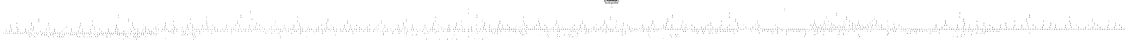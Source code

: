 # Network structure generated by ABC

digraph network {
size = "7.5,10";
center = true;
edge [dir = back];

{
  node [shape = plaintext];
  edge [style = invis];
  LevelTitle1 [label=""];
  LevelTitle2 [label=""];
  Level17 [label = ""];
  Level16 [label = ""];
  Level15 [label = ""];
  Level14 [label = ""];
  Level13 [label = ""];
  Level12 [label = ""];
  Level11 [label = ""];
  Level10 [label = ""];
  Level9 [label = ""];
  Level8 [label = ""];
  Level7 [label = ""];
  Level6 [label = ""];
  Level5 [label = ""];
  Level4 [label = ""];
  Level3 [label = ""];
  Level2 [label = ""];
  Level1 [label = ""];
  Level0 [label = ""];
  LevelTitle1 ->  LevelTitle2 ->  Level17 ->  Level16 ->  Level15 ->  Level14 ->  Level13 ->  Level12 ->  Level11 ->  Level10 ->  Level9 ->  Level8 ->  Level7 ->  Level6 ->  Level5 ->  Level4 ->  Level3 ->  Level2 ->  Level1 ->  Level0;
}

{
  rank = same;
  LevelTitle1;
  title1 [shape=plaintext,
          fontsize=20,
          fontname = "Times-Roman",
          label="Network structure visualized by ABC\nBenchmark \"top\". Time was Thu Oct  8 20:19:14 2020. "
         ];
}

{
  rank = same;
  LevelTitle2;
  title2 [shape=plaintext,
          fontsize=18,
          fontname = "Times-Roman",
          label="The network contains 1385 logic nodes and 0 latches.\n"
         ];
}

{
  rank = same;
  Level17;
  Node17 [label = "o_0_", shape = invtriangle, color = coral, fillcolor = coral];
}

{
  rank = same;
  Level16;
  Node1402 [label = "1402\n", shape = ellipse];
}

{
  rank = same;
  Level15;
  Node787 [label = "787\n", shape = ellipse];
  Node1401 [label = "1401\n", shape = ellipse];
}

{
  rank = same;
  Level14;
  Node786 [label = "786\n", shape = ellipse];
  Node1400 [label = "1400\n", shape = ellipse];
}

{
  rank = same;
  Level13;
  Node319 [label = "319\n", shape = ellipse];
  Node785 [label = "785\n", shape = ellipse];
  Node1016 [label = "1016\n", shape = ellipse];
  Node1234 [label = "1234\n", shape = ellipse];
  Node1399 [label = "1399\n", shape = ellipse];
}

{
  rank = same;
  Level12;
  Node318 [label = "318\n", shape = ellipse];
  Node532 [label = "532\n", shape = ellipse];
  Node784 [label = "784\n", shape = ellipse];
  Node1015 [label = "1015\n", shape = ellipse];
  Node1233 [label = "1233\n", shape = ellipse];
  Node1398 [label = "1398\n", shape = ellipse];
}

{
  rank = same;
  Level11;
  Node136 [label = "136\n", shape = ellipse];
  Node234 [label = "234\n", shape = ellipse];
  Node317 [label = "317\n", shape = ellipse];
  Node531 [label = "531\n", shape = ellipse];
  Node622 [label = "622\n", shape = ellipse];
  Node705 [label = "705\n", shape = ellipse];
  Node783 [label = "783\n", shape = ellipse];
  Node859 [label = "859\n", shape = ellipse];
  Node942 [label = "942\n", shape = ellipse];
  Node1014 [label = "1014\n", shape = ellipse];
  Node1093 [label = "1093\n", shape = ellipse];
  Node1169 [label = "1169\n", shape = ellipse];
  Node1232 [label = "1232\n", shape = ellipse];
  Node1290 [label = "1290\n", shape = ellipse];
  Node1343 [label = "1343\n", shape = ellipse];
  Node1397 [label = "1397\n", shape = ellipse];
}

{
  rank = same;
  Level10;
  Node135 [label = "135\n", shape = ellipse];
  Node233 [label = "233\n", shape = ellipse];
  Node316 [label = "316\n", shape = ellipse];
  Node406 [label = "406\n", shape = ellipse];
  Node530 [label = "530\n", shape = ellipse];
  Node621 [label = "621\n", shape = ellipse];
  Node704 [label = "704\n", shape = ellipse];
  Node782 [label = "782\n", shape = ellipse];
  Node858 [label = "858\n", shape = ellipse];
  Node941 [label = "941\n", shape = ellipse];
  Node1013 [label = "1013\n", shape = ellipse];
  Node1092 [label = "1092\n", shape = ellipse];
  Node1168 [label = "1168\n", shape = ellipse];
  Node1231 [label = "1231\n", shape = ellipse];
  Node1289 [label = "1289\n", shape = ellipse];
  Node1342 [label = "1342\n", shape = ellipse];
  Node1396 [label = "1396\n", shape = ellipse];
}

{
  rank = same;
  Level9;
  Node70 [label = "70\n", shape = ellipse];
  Node98 [label = "98\n", shape = ellipse];
  Node134 [label = "134\n", shape = ellipse];
  Node166 [label = "166\n", shape = ellipse];
  Node232 [label = "232\n", shape = ellipse];
  Node264 [label = "264\n", shape = ellipse];
  Node290 [label = "290\n", shape = ellipse];
  Node315 [label = "315\n", shape = ellipse];
  Node405 [label = "405\n", shape = ellipse];
  Node467 [label = "467\n", shape = ellipse];
  Node529 [label = "529\n", shape = ellipse];
  Node566 [label = "566\n", shape = ellipse];
  Node593 [label = "593\n", shape = ellipse];
  Node620 [label = "620\n", shape = ellipse];
  Node652 [label = "652\n", shape = ellipse];
  Node679 [label = "679\n", shape = ellipse];
  Node703 [label = "703\n", shape = ellipse];
  Node732 [label = "732\n", shape = ellipse];
  Node756 [label = "756\n", shape = ellipse];
  Node781 [label = "781\n", shape = ellipse];
  Node812 [label = "812\n", shape = ellipse];
  Node840 [label = "840\n", shape = ellipse];
  Node857 [label = "857\n", shape = ellipse];
  Node887 [label = "887\n", shape = ellipse];
  Node916 [label = "916\n", shape = ellipse];
  Node940 [label = "940\n", shape = ellipse];
  Node970 [label = "970\n", shape = ellipse];
  Node988 [label = "988\n", shape = ellipse];
  Node1012 [label = "1012\n", shape = ellipse];
  Node1036 [label = "1036\n", shape = ellipse];
  Node1053 [label = "1053\n", shape = ellipse];
  Node1091 [label = "1091\n", shape = ellipse];
  Node1121 [label = "1121\n", shape = ellipse];
  Node1146 [label = "1146\n", shape = ellipse];
  Node1167 [label = "1167\n", shape = ellipse];
  Node1189 [label = "1189\n", shape = ellipse];
  Node1213 [label = "1213\n", shape = ellipse];
  Node1230 [label = "1230\n", shape = ellipse];
  Node1254 [label = "1254\n", shape = ellipse];
  Node1271 [label = "1271\n", shape = ellipse];
  Node1288 [label = "1288\n", shape = ellipse];
  Node1307 [label = "1307\n", shape = ellipse];
  Node1324 [label = "1324\n", shape = ellipse];
  Node1341 [label = "1341\n", shape = ellipse];
  Node1361 [label = "1361\n", shape = ellipse];
  Node1378 [label = "1378\n", shape = ellipse];
  Node1395 [label = "1395\n", shape = ellipse];
}

{
  rank = same;
  Level8;
  Node69 [label = "69\n", shape = ellipse];
  Node97 [label = "97\n", shape = ellipse];
  Node133 [label = "133\n", shape = ellipse];
  Node165 [label = "165\n", shape = ellipse];
  Node206 [label = "206\n", shape = ellipse];
  Node231 [label = "231\n", shape = ellipse];
  Node263 [label = "263\n", shape = ellipse];
  Node289 [label = "289\n", shape = ellipse];
  Node314 [label = "314\n", shape = ellipse];
  Node379 [label = "379\n", shape = ellipse];
  Node466 [label = "466\n", shape = ellipse];
  Node488 [label = "488\n", shape = ellipse];
  Node505 [label = "505\n", shape = ellipse];
  Node528 [label = "528\n", shape = ellipse];
  Node565 [label = "565\n", shape = ellipse];
  Node592 [label = "592\n", shape = ellipse];
  Node619 [label = "619\n", shape = ellipse];
  Node651 [label = "651\n", shape = ellipse];
  Node678 [label = "678\n", shape = ellipse];
  Node702 [label = "702\n", shape = ellipse];
  Node731 [label = "731\n", shape = ellipse];
  Node755 [label = "755\n", shape = ellipse];
  Node780 [label = "780\n", shape = ellipse];
  Node811 [label = "811\n", shape = ellipse];
  Node839 [label = "839\n", shape = ellipse];
  Node856 [label = "856\n", shape = ellipse];
  Node886 [label = "886\n", shape = ellipse];
  Node915 [label = "915\n", shape = ellipse];
  Node939 [label = "939\n", shape = ellipse];
  Node969 [label = "969\n", shape = ellipse];
  Node987 [label = "987\n", shape = ellipse];
  Node1011 [label = "1011\n", shape = ellipse];
  Node1035 [label = "1035\n", shape = ellipse];
  Node1052 [label = "1052\n", shape = ellipse];
  Node1090 [label = "1090\n", shape = ellipse];
  Node1120 [label = "1120\n", shape = ellipse];
  Node1145 [label = "1145\n", shape = ellipse];
  Node1166 [label = "1166\n", shape = ellipse];
  Node1188 [label = "1188\n", shape = ellipse];
  Node1212 [label = "1212\n", shape = ellipse];
  Node1229 [label = "1229\n", shape = ellipse];
  Node1253 [label = "1253\n", shape = ellipse];
  Node1270 [label = "1270\n", shape = ellipse];
  Node1287 [label = "1287\n", shape = ellipse];
  Node1306 [label = "1306\n", shape = ellipse];
  Node1323 [label = "1323\n", shape = ellipse];
  Node1340 [label = "1340\n", shape = ellipse];
  Node1360 [label = "1360\n", shape = ellipse];
  Node1377 [label = "1377\n", shape = ellipse];
  Node1394 [label = "1394\n", shape = ellipse];
}

{
  rank = same;
  Level7;
  Node40 [label = "40\n", shape = ellipse];
  Node53 [label = "53\n", shape = ellipse];
  Node68 [label = "68\n", shape = ellipse];
  Node80 [label = "80\n", shape = ellipse];
  Node88 [label = "88\n", shape = ellipse];
  Node96 [label = "96\n", shape = ellipse];
  Node112 [label = "112\n", shape = ellipse];
  Node120 [label = "120\n", shape = ellipse];
  Node132 [label = "132\n", shape = ellipse];
  Node147 [label = "147\n", shape = ellipse];
  Node156 [label = "156\n", shape = ellipse];
  Node164 [label = "164\n", shape = ellipse];
  Node204 [label = "204\n", shape = ellipse];
  Node205 [label = "205\n", shape = ellipse];
  Node214 [label = "214\n", shape = ellipse];
  Node222 [label = "222\n", shape = ellipse];
  Node230 [label = "230\n", shape = ellipse];
  Node244 [label = "244\n", shape = ellipse];
  Node252 [label = "252\n", shape = ellipse];
  Node262 [label = "262\n", shape = ellipse];
  Node272 [label = "272\n", shape = ellipse];
  Node280 [label = "280\n", shape = ellipse];
  Node288 [label = "288\n", shape = ellipse];
  Node298 [label = "298\n", shape = ellipse];
  Node307 [label = "307\n", shape = ellipse];
  Node313 [label = "313\n", shape = ellipse];
  Node353 [label = "353\n", shape = ellipse];
  Node378 [label = "378\n", shape = ellipse];
  Node404 [label = "404\n", shape = ellipse];
  Node436 [label = "436\n", shape = ellipse];
  Node465 [label = "465\n", shape = ellipse];
  Node487 [label = "487\n", shape = ellipse];
  Node504 [label = "504\n", shape = ellipse];
  Node527 [label = "527\n", shape = ellipse];
  Node544 [label = "544\n", shape = ellipse];
  Node553 [label = "553\n", shape = ellipse];
  Node564 [label = "564\n", shape = ellipse];
  Node574 [label = "574\n", shape = ellipse];
  Node583 [label = "583\n", shape = ellipse];
  Node591 [label = "591\n", shape = ellipse];
  Node603 [label = "603\n", shape = ellipse];
  Node609 [label = "609\n", shape = ellipse];
  Node618 [label = "618\n", shape = ellipse];
  Node633 [label = "633\n", shape = ellipse];
  Node642 [label = "642\n", shape = ellipse];
  Node650 [label = "650\n", shape = ellipse];
  Node661 [label = "661\n", shape = ellipse];
  Node669 [label = "669\n", shape = ellipse];
  Node677 [label = "677\n", shape = ellipse];
  Node687 [label = "687\n", shape = ellipse];
  Node693 [label = "693\n", shape = ellipse];
  Node701 [label = "701\n", shape = ellipse];
  Node712 [label = "712\n", shape = ellipse];
  Node721 [label = "721\n", shape = ellipse];
  Node730 [label = "730\n", shape = ellipse];
  Node738 [label = "738\n", shape = ellipse];
  Node746 [label = "746\n", shape = ellipse];
  Node754 [label = "754\n", shape = ellipse];
  Node764 [label = "764\n", shape = ellipse];
  Node773 [label = "773\n", shape = ellipse];
  Node779 [label = "779\n", shape = ellipse];
  Node796 [label = "796\n", shape = ellipse];
  Node804 [label = "804\n", shape = ellipse];
  Node810 [label = "810\n", shape = ellipse];
  Node821 [label = "821\n", shape = ellipse];
  Node830 [label = "830\n", shape = ellipse];
  Node838 [label = "838\n", shape = ellipse];
  Node845 [label = "845\n", shape = ellipse];
  Node850 [label = "850\n", shape = ellipse];
  Node855 [label = "855\n", shape = ellipse];
  Node870 [label = "870\n", shape = ellipse];
  Node879 [label = "879\n", shape = ellipse];
  Node885 [label = "885\n", shape = ellipse];
  Node894 [label = "894\n", shape = ellipse];
  Node906 [label = "906\n", shape = ellipse];
  Node914 [label = "914\n", shape = ellipse];
  Node924 [label = "924\n", shape = ellipse];
  Node932 [label = "932\n", shape = ellipse];
  Node938 [label = "938\n", shape = ellipse];
  Node952 [label = "952\n", shape = ellipse];
  Node959 [label = "959\n", shape = ellipse];
  Node968 [label = "968\n", shape = ellipse];
  Node975 [label = "975\n", shape = ellipse];
  Node980 [label = "980\n", shape = ellipse];
  Node986 [label = "986\n", shape = ellipse];
  Node994 [label = "994\n", shape = ellipse];
  Node1002 [label = "1002\n", shape = ellipse];
  Node1010 [label = "1010\n", shape = ellipse];
  Node1021 [label = "1021\n", shape = ellipse];
  Node1026 [label = "1026\n", shape = ellipse];
  Node1034 [label = "1034\n", shape = ellipse];
  Node1041 [label = "1041\n", shape = ellipse];
  Node1046 [label = "1046\n", shape = ellipse];
  Node1051 [label = "1051\n", shape = ellipse];
  Node1066 [label = "1066\n", shape = ellipse];
  Node1079 [label = "1079\n", shape = ellipse];
  Node1089 [label = "1089\n", shape = ellipse];
  Node1103 [label = "1103\n", shape = ellipse];
  Node1112 [label = "1112\n", shape = ellipse];
  Node1119 [label = "1119\n", shape = ellipse];
  Node1129 [label = "1129\n", shape = ellipse];
  Node1137 [label = "1137\n", shape = ellipse];
  Node1144 [label = "1144\n", shape = ellipse];
  Node1153 [label = "1153\n", shape = ellipse];
  Node1160 [label = "1160\n", shape = ellipse];
  Node1165 [label = "1165\n", shape = ellipse];
  Node1177 [label = "1177\n", shape = ellipse];
  Node1182 [label = "1182\n", shape = ellipse];
  Node1187 [label = "1187\n", shape = ellipse];
  Node1197 [label = "1197\n", shape = ellipse];
  Node1205 [label = "1205\n", shape = ellipse];
  Node1211 [label = "1211\n", shape = ellipse];
  Node1218 [label = "1218\n", shape = ellipse];
  Node1223 [label = "1223\n", shape = ellipse];
  Node1228 [label = "1228\n", shape = ellipse];
  Node1239 [label = "1239\n", shape = ellipse];
  Node1244 [label = "1244\n", shape = ellipse];
  Node1252 [label = "1252\n", shape = ellipse];
  Node1259 [label = "1259\n", shape = ellipse];
  Node1264 [label = "1264\n", shape = ellipse];
  Node1269 [label = "1269\n", shape = ellipse];
  Node1276 [label = "1276\n", shape = ellipse];
  Node1281 [label = "1281\n", shape = ellipse];
  Node1286 [label = "1286\n", shape = ellipse];
  Node1295 [label = "1295\n", shape = ellipse];
  Node1300 [label = "1300\n", shape = ellipse];
  Node1305 [label = "1305\n", shape = ellipse];
  Node1312 [label = "1312\n", shape = ellipse];
  Node1317 [label = "1317\n", shape = ellipse];
  Node1322 [label = "1322\n", shape = ellipse];
  Node1329 [label = "1329\n", shape = ellipse];
  Node1334 [label = "1334\n", shape = ellipse];
  Node1339 [label = "1339\n", shape = ellipse];
  Node1348 [label = "1348\n", shape = ellipse];
  Node1354 [label = "1354\n", shape = ellipse];
  Node1359 [label = "1359\n", shape = ellipse];
  Node1366 [label = "1366\n", shape = ellipse];
  Node1371 [label = "1371\n", shape = ellipse];
  Node1376 [label = "1376\n", shape = ellipse];
  Node1383 [label = "1383\n", shape = ellipse];
  Node1388 [label = "1388\n", shape = ellipse];
  Node1393 [label = "1393\n", shape = ellipse];
}

{
  rank = same;
  Level6;
  Node39 [label = "39\n", shape = ellipse];
  Node52 [label = "52\n", shape = ellipse];
  Node67 [label = "67\n", shape = ellipse];
  Node79 [label = "79\n", shape = ellipse];
  Node87 [label = "87\n", shape = ellipse];
  Node95 [label = "95\n", shape = ellipse];
  Node111 [label = "111\n", shape = ellipse];
  Node119 [label = "119\n", shape = ellipse];
  Node131 [label = "131\n", shape = ellipse];
  Node146 [label = "146\n", shape = ellipse];
  Node155 [label = "155\n", shape = ellipse];
  Node163 [label = "163\n", shape = ellipse];
  Node180 [label = "180\n", shape = ellipse];
  Node193 [label = "193\n", shape = ellipse];
  Node203 [label = "203\n", shape = ellipse];
  Node213 [label = "213\n", shape = ellipse];
  Node221 [label = "221\n", shape = ellipse];
  Node229 [label = "229\n", shape = ellipse];
  Node243 [label = "243\n", shape = ellipse];
  Node251 [label = "251\n", shape = ellipse];
  Node261 [label = "261\n", shape = ellipse];
  Node271 [label = "271\n", shape = ellipse];
  Node279 [label = "279\n", shape = ellipse];
  Node287 [label = "287\n", shape = ellipse];
  Node297 [label = "297\n", shape = ellipse];
  Node306 [label = "306\n", shape = ellipse];
  Node312 [label = "312\n", shape = ellipse];
  Node352 [label = "352\n", shape = ellipse];
  Node363 [label = "363\n", shape = ellipse];
  Node403 [label = "403\n", shape = ellipse];
  Node435 [label = "435\n", shape = ellipse];
  Node445 [label = "445\n", shape = ellipse];
  Node464 [label = "464\n", shape = ellipse];
  Node476 [label = "476\n", shape = ellipse];
  Node493 [label = "493\n", shape = ellipse];
  Node511 [label = "511\n", shape = ellipse];
  Node526 [label = "526\n", shape = ellipse];
  Node543 [label = "543\n", shape = ellipse];
  Node552 [label = "552\n", shape = ellipse];
  Node563 [label = "563\n", shape = ellipse];
  Node573 [label = "573\n", shape = ellipse];
  Node582 [label = "582\n", shape = ellipse];
  Node590 [label = "590\n", shape = ellipse];
  Node602 [label = "602\n", shape = ellipse];
  Node608 [label = "608\n", shape = ellipse];
  Node617 [label = "617\n", shape = ellipse];
  Node632 [label = "632\n", shape = ellipse];
  Node641 [label = "641\n", shape = ellipse];
  Node649 [label = "649\n", shape = ellipse];
  Node660 [label = "660\n", shape = ellipse];
  Node668 [label = "668\n", shape = ellipse];
  Node676 [label = "676\n", shape = ellipse];
  Node686 [label = "686\n", shape = ellipse];
  Node692 [label = "692\n", shape = ellipse];
  Node700 [label = "700\n", shape = ellipse];
  Node711 [label = "711\n", shape = ellipse];
  Node720 [label = "720\n", shape = ellipse];
  Node729 [label = "729\n", shape = ellipse];
  Node737 [label = "737\n", shape = ellipse];
  Node745 [label = "745\n", shape = ellipse];
  Node753 [label = "753\n", shape = ellipse];
  Node763 [label = "763\n", shape = ellipse];
  Node772 [label = "772\n", shape = ellipse];
  Node778 [label = "778\n", shape = ellipse];
  Node795 [label = "795\n", shape = ellipse];
  Node803 [label = "803\n", shape = ellipse];
  Node809 [label = "809\n", shape = ellipse];
  Node820 [label = "820\n", shape = ellipse];
  Node829 [label = "829\n", shape = ellipse];
  Node837 [label = "837\n", shape = ellipse];
  Node844 [label = "844\n", shape = ellipse];
  Node849 [label = "849\n", shape = ellipse];
  Node854 [label = "854\n", shape = ellipse];
  Node869 [label = "869\n", shape = ellipse];
  Node878 [label = "878\n", shape = ellipse];
  Node884 [label = "884\n", shape = ellipse];
  Node893 [label = "893\n", shape = ellipse];
  Node905 [label = "905\n", shape = ellipse];
  Node913 [label = "913\n", shape = ellipse];
  Node923 [label = "923\n", shape = ellipse];
  Node931 [label = "931\n", shape = ellipse];
  Node937 [label = "937\n", shape = ellipse];
  Node951 [label = "951\n", shape = ellipse];
  Node958 [label = "958\n", shape = ellipse];
  Node967 [label = "967\n", shape = ellipse];
  Node974 [label = "974\n", shape = ellipse];
  Node979 [label = "979\n", shape = ellipse];
  Node985 [label = "985\n", shape = ellipse];
  Node993 [label = "993\n", shape = ellipse];
  Node1001 [label = "1001\n", shape = ellipse];
  Node1009 [label = "1009\n", shape = ellipse];
  Node1020 [label = "1020\n", shape = ellipse];
  Node1025 [label = "1025\n", shape = ellipse];
  Node1033 [label = "1033\n", shape = ellipse];
  Node1040 [label = "1040\n", shape = ellipse];
  Node1045 [label = "1045\n", shape = ellipse];
  Node1050 [label = "1050\n", shape = ellipse];
  Node1065 [label = "1065\n", shape = ellipse];
  Node1078 [label = "1078\n", shape = ellipse];
  Node1088 [label = "1088\n", shape = ellipse];
  Node1102 [label = "1102\n", shape = ellipse];
  Node1111 [label = "1111\n", shape = ellipse];
  Node1118 [label = "1118\n", shape = ellipse];
  Node1128 [label = "1128\n", shape = ellipse];
  Node1136 [label = "1136\n", shape = ellipse];
  Node1143 [label = "1143\n", shape = ellipse];
  Node1152 [label = "1152\n", shape = ellipse];
  Node1159 [label = "1159\n", shape = ellipse];
  Node1164 [label = "1164\n", shape = ellipse];
  Node1176 [label = "1176\n", shape = ellipse];
  Node1181 [label = "1181\n", shape = ellipse];
  Node1186 [label = "1186\n", shape = ellipse];
  Node1196 [label = "1196\n", shape = ellipse];
  Node1204 [label = "1204\n", shape = ellipse];
  Node1210 [label = "1210\n", shape = ellipse];
  Node1217 [label = "1217\n", shape = ellipse];
  Node1222 [label = "1222\n", shape = ellipse];
  Node1227 [label = "1227\n", shape = ellipse];
  Node1238 [label = "1238\n", shape = ellipse];
  Node1243 [label = "1243\n", shape = ellipse];
  Node1251 [label = "1251\n", shape = ellipse];
  Node1258 [label = "1258\n", shape = ellipse];
  Node1263 [label = "1263\n", shape = ellipse];
  Node1268 [label = "1268\n", shape = ellipse];
  Node1275 [label = "1275\n", shape = ellipse];
  Node1280 [label = "1280\n", shape = ellipse];
  Node1285 [label = "1285\n", shape = ellipse];
  Node1294 [label = "1294\n", shape = ellipse];
  Node1299 [label = "1299\n", shape = ellipse];
  Node1304 [label = "1304\n", shape = ellipse];
  Node1311 [label = "1311\n", shape = ellipse];
  Node1316 [label = "1316\n", shape = ellipse];
  Node1321 [label = "1321\n", shape = ellipse];
  Node1328 [label = "1328\n", shape = ellipse];
  Node1333 [label = "1333\n", shape = ellipse];
  Node1338 [label = "1338\n", shape = ellipse];
  Node1347 [label = "1347\n", shape = ellipse];
  Node1353 [label = "1353\n", shape = ellipse];
  Node1358 [label = "1358\n", shape = ellipse];
  Node1365 [label = "1365\n", shape = ellipse];
  Node1370 [label = "1370\n", shape = ellipse];
  Node1375 [label = "1375\n", shape = ellipse];
  Node1382 [label = "1382\n", shape = ellipse];
  Node1387 [label = "1387\n", shape = ellipse];
  Node1392 [label = "1392\n", shape = ellipse];
}

{
  rank = same;
  Level5;
  Node28 [label = "28\n", shape = ellipse];
  Node31 [label = "31\n", shape = ellipse];
  Node38 [label = "38\n", shape = ellipse];
  Node45 [label = "45\n", shape = ellipse];
  Node49 [label = "49\n", shape = ellipse];
  Node51 [label = "51\n", shape = ellipse];
  Node60 [label = "60\n", shape = ellipse];
  Node62 [label = "62\n", shape = ellipse];
  Node66 [label = "66\n", shape = ellipse];
  Node72 [label = "72\n", shape = ellipse];
  Node76 [label = "76\n", shape = ellipse];
  Node78 [label = "78\n", shape = ellipse];
  Node82 [label = "82\n", shape = ellipse];
  Node84 [label = "84\n", shape = ellipse];
  Node86 [label = "86\n", shape = ellipse];
  Node90 [label = "90\n", shape = ellipse];
  Node92 [label = "92\n", shape = ellipse];
  Node94 [label = "94\n", shape = ellipse];
  Node103 [label = "103\n", shape = ellipse];
  Node108 [label = "108\n", shape = ellipse];
  Node110 [label = "110\n", shape = ellipse];
  Node114 [label = "114\n", shape = ellipse];
  Node116 [label = "116\n", shape = ellipse];
  Node118 [label = "118\n", shape = ellipse];
  Node124 [label = "124\n", shape = ellipse];
  Node126 [label = "126\n", shape = ellipse];
  Node130 [label = "130\n", shape = ellipse];
  Node140 [label = "140\n", shape = ellipse];
  Node143 [label = "143\n", shape = ellipse];
  Node145 [label = "145\n", shape = ellipse];
  Node150 [label = "150\n", shape = ellipse];
  Node152 [label = "152\n", shape = ellipse];
  Node154 [label = "154\n", shape = ellipse];
  Node158 [label = "158\n", shape = ellipse];
  Node160 [label = "160\n", shape = ellipse];
  Node162 [label = "162\n", shape = ellipse];
  Node178 [label = "178\n", shape = ellipse];
  Node179 [label = "179\n", shape = ellipse];
  Node192 [label = "192\n", shape = ellipse];
  Node198 [label = "198\n", shape = ellipse];
  Node200 [label = "200\n", shape = ellipse];
  Node202 [label = "202\n", shape = ellipse];
  Node208 [label = "208\n", shape = ellipse];
  Node210 [label = "210\n", shape = ellipse];
  Node212 [label = "212\n", shape = ellipse];
  Node216 [label = "216\n", shape = ellipse];
  Node218 [label = "218\n", shape = ellipse];
  Node220 [label = "220\n", shape = ellipse];
  Node224 [label = "224\n", shape = ellipse];
  Node226 [label = "226\n", shape = ellipse];
  Node228 [label = "228\n", shape = ellipse];
  Node236 [label = "236\n", shape = ellipse];
  Node241 [label = "241\n", shape = ellipse];
  Node242 [label = "242\n", shape = ellipse];
  Node246 [label = "246\n", shape = ellipse];
  Node248 [label = "248\n", shape = ellipse];
  Node250 [label = "250\n", shape = ellipse];
  Node255 [label = "255\n", shape = ellipse];
  Node257 [label = "257\n", shape = ellipse];
  Node260 [label = "260\n", shape = ellipse];
  Node266 [label = "266\n", shape = ellipse];
  Node268 [label = "268\n", shape = ellipse];
  Node270 [label = "270\n", shape = ellipse];
  Node274 [label = "274\n", shape = ellipse];
  Node276 [label = "276\n", shape = ellipse];
  Node278 [label = "278\n", shape = ellipse];
  Node282 [label = "282\n", shape = ellipse];
  Node284 [label = "284\n", shape = ellipse];
  Node286 [label = "286\n", shape = ellipse];
  Node292 [label = "292\n", shape = ellipse];
  Node294 [label = "294\n", shape = ellipse];
  Node296 [label = "296\n", shape = ellipse];
  Node301 [label = "301\n", shape = ellipse];
  Node303 [label = "303\n", shape = ellipse];
  Node305 [label = "305\n", shape = ellipse];
  Node308 [label = "308\n", shape = ellipse];
  Node310 [label = "310\n", shape = ellipse];
  Node311 [label = "311\n", shape = ellipse];
  Node332 [label = "332\n", shape = ellipse];
  Node342 [label = "342\n", shape = ellipse];
  Node351 [label = "351\n", shape = ellipse];
  Node362 [label = "362\n", shape = ellipse];
  Node370 [label = "370\n", shape = ellipse];
  Node377 [label = "377\n", shape = ellipse];
  Node388 [label = "388\n", shape = ellipse];
  Node394 [label = "394\n", shape = ellipse];
  Node402 [label = "402\n", shape = ellipse];
  Node417 [label = "417\n", shape = ellipse];
  Node425 [label = "425\n", shape = ellipse];
  Node434 [label = "434\n", shape = ellipse];
  Node444 [label = "444\n", shape = ellipse];
  Node452 [label = "452\n", shape = ellipse];
  Node458 [label = "458\n", shape = ellipse];
  Node463 [label = "463\n", shape = ellipse];
  Node475 [label = "475\n", shape = ellipse];
  Node481 [label = "481\n", shape = ellipse];
  Node486 [label = "486\n", shape = ellipse];
  Node492 [label = "492\n", shape = ellipse];
  Node498 [label = "498\n", shape = ellipse];
  Node503 [label = "503\n", shape = ellipse];
  Node510 [label = "510\n", shape = ellipse];
  Node516 [label = "516\n", shape = ellipse];
  Node525 [label = "525\n", shape = ellipse];
  Node535 [label = "535\n", shape = ellipse];
  Node540 [label = "540\n", shape = ellipse];
  Node542 [label = "542\n", shape = ellipse];
  Node547 [label = "547\n", shape = ellipse];
  Node549 [label = "549\n", shape = ellipse];
  Node551 [label = "551\n", shape = ellipse];
  Node556 [label = "556\n", shape = ellipse];
  Node558 [label = "558\n", shape = ellipse];
  Node562 [label = "562\n", shape = ellipse];
  Node568 [label = "568\n", shape = ellipse];
  Node570 [label = "570\n", shape = ellipse];
  Node572 [label = "572\n", shape = ellipse];
  Node577 [label = "577\n", shape = ellipse];
  Node579 [label = "579\n", shape = ellipse];
  Node581 [label = "581\n", shape = ellipse];
  Node585 [label = "585\n", shape = ellipse];
  Node587 [label = "587\n", shape = ellipse];
  Node589 [label = "589\n", shape = ellipse];
  Node596 [label = "596\n", shape = ellipse];
  Node598 [label = "598\n", shape = ellipse];
  Node601 [label = "601\n", shape = ellipse];
  Node604 [label = "604\n", shape = ellipse];
  Node606 [label = "606\n", shape = ellipse];
  Node607 [label = "607\n", shape = ellipse];
  Node612 [label = "612\n", shape = ellipse];
  Node614 [label = "614\n", shape = ellipse];
  Node616 [label = "616\n", shape = ellipse];
  Node626 [label = "626\n", shape = ellipse];
  Node628 [label = "628\n", shape = ellipse];
  Node631 [label = "631\n", shape = ellipse];
  Node636 [label = "636\n", shape = ellipse];
  Node638 [label = "638\n", shape = ellipse];
  Node640 [label = "640\n", shape = ellipse];
  Node644 [label = "644\n", shape = ellipse];
  Node646 [label = "646\n", shape = ellipse];
  Node648 [label = "648\n", shape = ellipse];
  Node654 [label = "654\n", shape = ellipse];
  Node656 [label = "656\n", shape = ellipse];
  Node659 [label = "659\n", shape = ellipse];
  Node663 [label = "663\n", shape = ellipse];
  Node665 [label = "665\n", shape = ellipse];
  Node667 [label = "667\n", shape = ellipse];
  Node672 [label = "672\n", shape = ellipse];
  Node673 [label = "673\n", shape = ellipse];
  Node675 [label = "675\n", shape = ellipse];
  Node681 [label = "681\n", shape = ellipse];
  Node683 [label = "683\n", shape = ellipse];
  Node685 [label = "685\n", shape = ellipse];
  Node688 [label = "688\n", shape = ellipse];
  Node689 [label = "689\n", shape = ellipse];
  Node691 [label = "691\n", shape = ellipse];
  Node695 [label = "695\n", shape = ellipse];
  Node697 [label = "697\n", shape = ellipse];
  Node699 [label = "699\n", shape = ellipse];
  Node706 [label = "706\n", shape = ellipse];
  Node707 [label = "707\n", shape = ellipse];
  Node710 [label = "710\n", shape = ellipse];
  Node714 [label = "714\n", shape = ellipse];
  Node716 [label = "716\n", shape = ellipse];
  Node719 [label = "719\n", shape = ellipse];
  Node724 [label = "724\n", shape = ellipse];
  Node726 [label = "726\n", shape = ellipse];
  Node728 [label = "728\n", shape = ellipse];
  Node733 [label = "733\n", shape = ellipse];
  Node735 [label = "735\n", shape = ellipse];
  Node736 [label = "736\n", shape = ellipse];
  Node740 [label = "740\n", shape = ellipse];
  Node742 [label = "742\n", shape = ellipse];
  Node744 [label = "744\n", shape = ellipse];
  Node748 [label = "748\n", shape = ellipse];
  Node750 [label = "750\n", shape = ellipse];
  Node752 [label = "752\n", shape = ellipse];
  Node758 [label = "758\n", shape = ellipse];
  Node760 [label = "760\n", shape = ellipse];
  Node762 [label = "762\n", shape = ellipse];
  Node767 [label = "767\n", shape = ellipse];
  Node769 [label = "769\n", shape = ellipse];
  Node771 [label = "771\n", shape = ellipse];
  Node774 [label = "774\n", shape = ellipse];
  Node775 [label = "775\n", shape = ellipse];
  Node777 [label = "777\n", shape = ellipse];
  Node788 [label = "788\n", shape = ellipse];
  Node791 [label = "791\n", shape = ellipse];
  Node794 [label = "794\n", shape = ellipse];
  Node799 [label = "799\n", shape = ellipse];
  Node800 [label = "800\n", shape = ellipse];
  Node802 [label = "802\n", shape = ellipse];
  Node805 [label = "805\n", shape = ellipse];
  Node807 [label = "807\n", shape = ellipse];
  Node808 [label = "808\n", shape = ellipse];
  Node814 [label = "814\n", shape = ellipse];
  Node816 [label = "816\n", shape = ellipse];
  Node819 [label = "819\n", shape = ellipse];
  Node824 [label = "824\n", shape = ellipse];
  Node826 [label = "826\n", shape = ellipse];
  Node828 [label = "828\n", shape = ellipse];
  Node832 [label = "832\n", shape = ellipse];
  Node834 [label = "834\n", shape = ellipse];
  Node836 [label = "836\n", shape = ellipse];
  Node841 [label = "841\n", shape = ellipse];
  Node842 [label = "842\n", shape = ellipse];
  Node843 [label = "843\n", shape = ellipse];
  Node846 [label = "846\n", shape = ellipse];
  Node847 [label = "847\n", shape = ellipse];
  Node848 [label = "848\n", shape = ellipse];
  Node851 [label = "851\n", shape = ellipse];
  Node852 [label = "852\n", shape = ellipse];
  Node853 [label = "853\n", shape = ellipse];
  Node863 [label = "863\n", shape = ellipse];
  Node865 [label = "865\n", shape = ellipse];
  Node868 [label = "868\n", shape = ellipse];
  Node873 [label = "873\n", shape = ellipse];
  Node875 [label = "875\n", shape = ellipse];
  Node877 [label = "877\n", shape = ellipse];
  Node880 [label = "880\n", shape = ellipse];
  Node882 [label = "882\n", shape = ellipse];
  Node883 [label = "883\n", shape = ellipse];
  Node888 [label = "888\n", shape = ellipse];
  Node891 [label = "891\n", shape = ellipse];
  Node892 [label = "892\n", shape = ellipse];
  Node900 [label = "900\n", shape = ellipse];
  Node902 [label = "902\n", shape = ellipse];
  Node904 [label = "904\n", shape = ellipse];
  Node908 [label = "908\n", shape = ellipse];
  Node910 [label = "910\n", shape = ellipse];
  Node912 [label = "912\n", shape = ellipse];
  Node918 [label = "918\n", shape = ellipse];
  Node920 [label = "920\n", shape = ellipse];
  Node922 [label = "922\n", shape = ellipse];
  Node926 [label = "926\n", shape = ellipse];
  Node928 [label = "928\n", shape = ellipse];
  Node930 [label = "930\n", shape = ellipse];
  Node933 [label = "933\n", shape = ellipse];
  Node934 [label = "934\n", shape = ellipse];
  Node936 [label = "936\n", shape = ellipse];
  Node945 [label = "945\n", shape = ellipse];
  Node947 [label = "947\n", shape = ellipse];
  Node950 [label = "950\n", shape = ellipse];
  Node953 [label = "953\n", shape = ellipse];
  Node956 [label = "956\n", shape = ellipse];
  Node957 [label = "957\n", shape = ellipse];
  Node962 [label = "962\n", shape = ellipse];
  Node964 [label = "964\n", shape = ellipse];
  Node966 [label = "966\n", shape = ellipse];
  Node971 [label = "971\n", shape = ellipse];
  Node972 [label = "972\n", shape = ellipse];
  Node973 [label = "973\n", shape = ellipse];
  Node976 [label = "976\n", shape = ellipse];
  Node977 [label = "977\n", shape = ellipse];
  Node978 [label = "978\n", shape = ellipse];
  Node981 [label = "981\n", shape = ellipse];
  Node982 [label = "982\n", shape = ellipse];
  Node984 [label = "984\n", shape = ellipse];
  Node989 [label = "989\n", shape = ellipse];
  Node991 [label = "991\n", shape = ellipse];
  Node992 [label = "992\n", shape = ellipse];
  Node996 [label = "996\n", shape = ellipse];
  Node998 [label = "998\n", shape = ellipse];
  Node1000 [label = "1000\n", shape = ellipse];
  Node1004 [label = "1004\n", shape = ellipse];
  Node1006 [label = "1006\n", shape = ellipse];
  Node1008 [label = "1008\n", shape = ellipse];
  Node1017 [label = "1017\n", shape = ellipse];
  Node1018 [label = "1018\n", shape = ellipse];
  Node1019 [label = "1019\n", shape = ellipse];
  Node1022 [label = "1022\n", shape = ellipse];
  Node1023 [label = "1023\n", shape = ellipse];
  Node1024 [label = "1024\n", shape = ellipse];
  Node1028 [label = "1028\n", shape = ellipse];
  Node1030 [label = "1030\n", shape = ellipse];
  Node1032 [label = "1032\n", shape = ellipse];
  Node1037 [label = "1037\n", shape = ellipse];
  Node1038 [label = "1038\n", shape = ellipse];
  Node1039 [label = "1039\n", shape = ellipse];
  Node1042 [label = "1042\n", shape = ellipse];
  Node1043 [label = "1043\n", shape = ellipse];
  Node1044 [label = "1044\n", shape = ellipse];
  Node1047 [label = "1047\n", shape = ellipse];
  Node1048 [label = "1048\n", shape = ellipse];
  Node1049 [label = "1049\n", shape = ellipse];
  Node1058 [label = "1058\n", shape = ellipse];
  Node1062 [label = "1062\n", shape = ellipse];
  Node1064 [label = "1064\n", shape = ellipse];
  Node1073 [label = "1073\n", shape = ellipse];
  Node1075 [label = "1075\n", shape = ellipse];
  Node1077 [label = "1077\n", shape = ellipse];
  Node1083 [label = "1083\n", shape = ellipse];
  Node1085 [label = "1085\n", shape = ellipse];
  Node1087 [label = "1087\n", shape = ellipse];
  Node1096 [label = "1096\n", shape = ellipse];
  Node1099 [label = "1099\n", shape = ellipse];
  Node1101 [label = "1101\n", shape = ellipse];
  Node1106 [label = "1106\n", shape = ellipse];
  Node1108 [label = "1108\n", shape = ellipse];
  Node1110 [label = "1110\n", shape = ellipse];
  Node1114 [label = "1114\n", shape = ellipse];
  Node1116 [label = "1116\n", shape = ellipse];
  Node1117 [label = "1117\n", shape = ellipse];
  Node1124 [label = "1124\n", shape = ellipse];
  Node1126 [label = "1126\n", shape = ellipse];
  Node1127 [label = "1127\n", shape = ellipse];
  Node1131 [label = "1131\n", shape = ellipse];
  Node1133 [label = "1133\n", shape = ellipse];
  Node1135 [label = "1135\n", shape = ellipse];
  Node1139 [label = "1139\n", shape = ellipse];
  Node1140 [label = "1140\n", shape = ellipse];
  Node1142 [label = "1142\n", shape = ellipse];
  Node1148 [label = "1148\n", shape = ellipse];
  Node1149 [label = "1149\n", shape = ellipse];
  Node1151 [label = "1151\n", shape = ellipse];
  Node1155 [label = "1155\n", shape = ellipse];
  Node1156 [label = "1156\n", shape = ellipse];
  Node1158 [label = "1158\n", shape = ellipse];
  Node1161 [label = "1161\n", shape = ellipse];
  Node1162 [label = "1162\n", shape = ellipse];
  Node1163 [label = "1163\n", shape = ellipse];
  Node1170 [label = "1170\n", shape = ellipse];
  Node1174 [label = "1174\n", shape = ellipse];
  Node1175 [label = "1175\n", shape = ellipse];
  Node1178 [label = "1178\n", shape = ellipse];
  Node1179 [label = "1179\n", shape = ellipse];
  Node1180 [label = "1180\n", shape = ellipse];
  Node1183 [label = "1183\n", shape = ellipse];
  Node1184 [label = "1184\n", shape = ellipse];
  Node1185 [label = "1185\n", shape = ellipse];
  Node1191 [label = "1191\n", shape = ellipse];
  Node1193 [label = "1193\n", shape = ellipse];
  Node1195 [label = "1195\n", shape = ellipse];
  Node1199 [label = "1199\n", shape = ellipse];
  Node1201 [label = "1201\n", shape = ellipse];
  Node1203 [label = "1203\n", shape = ellipse];
  Node1206 [label = "1206\n", shape = ellipse];
  Node1208 [label = "1208\n", shape = ellipse];
  Node1209 [label = "1209\n", shape = ellipse];
  Node1214 [label = "1214\n", shape = ellipse];
  Node1215 [label = "1215\n", shape = ellipse];
  Node1216 [label = "1216\n", shape = ellipse];
  Node1219 [label = "1219\n", shape = ellipse];
  Node1220 [label = "1220\n", shape = ellipse];
  Node1221 [label = "1221\n", shape = ellipse];
  Node1224 [label = "1224\n", shape = ellipse];
  Node1225 [label = "1225\n", shape = ellipse];
  Node1226 [label = "1226\n", shape = ellipse];
  Node1235 [label = "1235\n", shape = ellipse];
  Node1236 [label = "1236\n", shape = ellipse];
  Node1237 [label = "1237\n", shape = ellipse];
  Node1240 [label = "1240\n", shape = ellipse];
  Node1241 [label = "1241\n", shape = ellipse];
  Node1242 [label = "1242\n", shape = ellipse];
  Node1248 [label = "1248\n", shape = ellipse];
  Node1249 [label = "1249\n", shape = ellipse];
  Node1250 [label = "1250\n", shape = ellipse];
  Node1255 [label = "1255\n", shape = ellipse];
  Node1256 [label = "1256\n", shape = ellipse];
  Node1257 [label = "1257\n", shape = ellipse];
  Node1260 [label = "1260\n", shape = ellipse];
  Node1261 [label = "1261\n", shape = ellipse];
  Node1262 [label = "1262\n", shape = ellipse];
  Node1265 [label = "1265\n", shape = ellipse];
  Node1266 [label = "1266\n", shape = ellipse];
  Node1267 [label = "1267\n", shape = ellipse];
  Node1272 [label = "1272\n", shape = ellipse];
  Node1273 [label = "1273\n", shape = ellipse];
  Node1274 [label = "1274\n", shape = ellipse];
  Node1277 [label = "1277\n", shape = ellipse];
  Node1278 [label = "1278\n", shape = ellipse];
  Node1279 [label = "1279\n", shape = ellipse];
  Node1282 [label = "1282\n", shape = ellipse];
  Node1283 [label = "1283\n", shape = ellipse];
  Node1284 [label = "1284\n", shape = ellipse];
  Node1291 [label = "1291\n", shape = ellipse];
  Node1292 [label = "1292\n", shape = ellipse];
  Node1293 [label = "1293\n", shape = ellipse];
  Node1296 [label = "1296\n", shape = ellipse];
  Node1297 [label = "1297\n", shape = ellipse];
  Node1298 [label = "1298\n", shape = ellipse];
  Node1301 [label = "1301\n", shape = ellipse];
  Node1302 [label = "1302\n", shape = ellipse];
  Node1303 [label = "1303\n", shape = ellipse];
  Node1308 [label = "1308\n", shape = ellipse];
  Node1309 [label = "1309\n", shape = ellipse];
  Node1310 [label = "1310\n", shape = ellipse];
  Node1313 [label = "1313\n", shape = ellipse];
  Node1314 [label = "1314\n", shape = ellipse];
  Node1315 [label = "1315\n", shape = ellipse];
  Node1318 [label = "1318\n", shape = ellipse];
  Node1319 [label = "1319\n", shape = ellipse];
  Node1320 [label = "1320\n", shape = ellipse];
  Node1325 [label = "1325\n", shape = ellipse];
  Node1326 [label = "1326\n", shape = ellipse];
  Node1327 [label = "1327\n", shape = ellipse];
  Node1330 [label = "1330\n", shape = ellipse];
  Node1331 [label = "1331\n", shape = ellipse];
  Node1332 [label = "1332\n", shape = ellipse];
  Node1335 [label = "1335\n", shape = ellipse];
  Node1336 [label = "1336\n", shape = ellipse];
  Node1337 [label = "1337\n", shape = ellipse];
  Node1344 [label = "1344\n", shape = ellipse];
  Node1345 [label = "1345\n", shape = ellipse];
  Node1346 [label = "1346\n", shape = ellipse];
  Node1350 [label = "1350\n", shape = ellipse];
  Node1351 [label = "1351\n", shape = ellipse];
  Node1352 [label = "1352\n", shape = ellipse];
  Node1355 [label = "1355\n", shape = ellipse];
  Node1356 [label = "1356\n", shape = ellipse];
  Node1357 [label = "1357\n", shape = ellipse];
  Node1362 [label = "1362\n", shape = ellipse];
  Node1363 [label = "1363\n", shape = ellipse];
  Node1364 [label = "1364\n", shape = ellipse];
  Node1367 [label = "1367\n", shape = ellipse];
  Node1368 [label = "1368\n", shape = ellipse];
  Node1369 [label = "1369\n", shape = ellipse];
  Node1372 [label = "1372\n", shape = ellipse];
  Node1373 [label = "1373\n", shape = ellipse];
  Node1374 [label = "1374\n", shape = ellipse];
  Node1379 [label = "1379\n", shape = ellipse];
  Node1380 [label = "1380\n", shape = ellipse];
  Node1381 [label = "1381\n", shape = ellipse];
  Node1384 [label = "1384\n", shape = ellipse];
  Node1385 [label = "1385\n", shape = ellipse];
  Node1386 [label = "1386\n", shape = ellipse];
  Node1389 [label = "1389\n", shape = ellipse];
  Node1390 [label = "1390\n", shape = ellipse];
  Node1391 [label = "1391\n", shape = ellipse];
}

{
  rank = same;
  Level4;
  Node27 [label = "27\n", shape = ellipse];
  Node30 [label = "30\n", shape = ellipse];
  Node37 [label = "37\n", shape = ellipse];
  Node44 [label = "44\n", shape = ellipse];
  Node48 [label = "48\n", shape = ellipse];
  Node50 [label = "50\n", shape = ellipse];
  Node59 [label = "59\n", shape = ellipse];
  Node61 [label = "61\n", shape = ellipse];
  Node65 [label = "65\n", shape = ellipse];
  Node71 [label = "71\n", shape = ellipse];
  Node75 [label = "75\n", shape = ellipse];
  Node77 [label = "77\n", shape = ellipse];
  Node81 [label = "81\n", shape = ellipse];
  Node83 [label = "83\n", shape = ellipse];
  Node85 [label = "85\n", shape = ellipse];
  Node89 [label = "89\n", shape = ellipse];
  Node91 [label = "91\n", shape = ellipse];
  Node93 [label = "93\n", shape = ellipse];
  Node102 [label = "102\n", shape = ellipse];
  Node107 [label = "107\n", shape = ellipse];
  Node109 [label = "109\n", shape = ellipse];
  Node113 [label = "113\n", shape = ellipse];
  Node115 [label = "115\n", shape = ellipse];
  Node117 [label = "117\n", shape = ellipse];
  Node123 [label = "123\n", shape = ellipse];
  Node125 [label = "125\n", shape = ellipse];
  Node129 [label = "129\n", shape = ellipse];
  Node139 [label = "139\n", shape = ellipse];
  Node142 [label = "142\n", shape = ellipse];
  Node144 [label = "144\n", shape = ellipse];
  Node149 [label = "149\n", shape = ellipse];
  Node151 [label = "151\n", shape = ellipse];
  Node153 [label = "153\n", shape = ellipse];
  Node157 [label = "157\n", shape = ellipse];
  Node159 [label = "159\n", shape = ellipse];
  Node161 [label = "161\n", shape = ellipse];
  Node175 [label = "175\n", shape = ellipse];
  Node177 [label = "177\n", shape = ellipse];
  Node184 [label = "184\n", shape = ellipse];
  Node188 [label = "188\n", shape = ellipse];
  Node197 [label = "197\n", shape = ellipse];
  Node199 [label = "199\n", shape = ellipse];
  Node201 [label = "201\n", shape = ellipse];
  Node207 [label = "207\n", shape = ellipse];
  Node209 [label = "209\n", shape = ellipse];
  Node211 [label = "211\n", shape = ellipse];
  Node215 [label = "215\n", shape = ellipse];
  Node217 [label = "217\n", shape = ellipse];
  Node219 [label = "219\n", shape = ellipse];
  Node223 [label = "223\n", shape = ellipse];
  Node225 [label = "225\n", shape = ellipse];
  Node227 [label = "227\n", shape = ellipse];
  Node240 [label = "240\n", shape = ellipse];
  Node245 [label = "245\n", shape = ellipse];
  Node247 [label = "247\n", shape = ellipse];
  Node249 [label = "249\n", shape = ellipse];
  Node254 [label = "254\n", shape = ellipse];
  Node256 [label = "256\n", shape = ellipse];
  Node259 [label = "259\n", shape = ellipse];
  Node265 [label = "265\n", shape = ellipse];
  Node267 [label = "267\n", shape = ellipse];
  Node269 [label = "269\n", shape = ellipse];
  Node273 [label = "273\n", shape = ellipse];
  Node275 [label = "275\n", shape = ellipse];
  Node277 [label = "277\n", shape = ellipse];
  Node281 [label = "281\n", shape = ellipse];
  Node283 [label = "283\n", shape = ellipse];
  Node285 [label = "285\n", shape = ellipse];
  Node291 [label = "291\n", shape = ellipse];
  Node293 [label = "293\n", shape = ellipse];
  Node295 [label = "295\n", shape = ellipse];
  Node300 [label = "300\n", shape = ellipse];
  Node302 [label = "302\n", shape = ellipse];
  Node304 [label = "304\n", shape = ellipse];
  Node309 [label = "309\n", shape = ellipse];
  Node331 [label = "331\n", shape = ellipse];
  Node341 [label = "341\n", shape = ellipse];
  Node350 [label = "350\n", shape = ellipse];
  Node360 [label = "360\n", shape = ellipse];
  Node369 [label = "369\n", shape = ellipse];
  Node376 [label = "376\n", shape = ellipse];
  Node387 [label = "387\n", shape = ellipse];
  Node393 [label = "393\n", shape = ellipse];
  Node401 [label = "401\n", shape = ellipse];
  Node416 [label = "416\n", shape = ellipse];
  Node424 [label = "424\n", shape = ellipse];
  Node433 [label = "433\n", shape = ellipse];
  Node443 [label = "443\n", shape = ellipse];
  Node451 [label = "451\n", shape = ellipse];
  Node457 [label = "457\n", shape = ellipse];
  Node462 [label = "462\n", shape = ellipse];
  Node471 [label = "471\n", shape = ellipse];
  Node480 [label = "480\n", shape = ellipse];
  Node485 [label = "485\n", shape = ellipse];
  Node490 [label = "490\n", shape = ellipse];
  Node497 [label = "497\n", shape = ellipse];
  Node502 [label = "502\n", shape = ellipse];
  Node507 [label = "507\n", shape = ellipse];
  Node509 [label = "509\n", shape = ellipse];
  Node515 [label = "515\n", shape = ellipse];
  Node522 [label = "522\n", shape = ellipse];
  Node534 [label = "534\n", shape = ellipse];
  Node539 [label = "539\n", shape = ellipse];
  Node541 [label = "541\n", shape = ellipse];
  Node546 [label = "546\n", shape = ellipse];
  Node548 [label = "548\n", shape = ellipse];
  Node550 [label = "550\n", shape = ellipse];
  Node555 [label = "555\n", shape = ellipse];
  Node557 [label = "557\n", shape = ellipse];
  Node561 [label = "561\n", shape = ellipse];
  Node567 [label = "567\n", shape = ellipse];
  Node569 [label = "569\n", shape = ellipse];
  Node571 [label = "571\n", shape = ellipse];
  Node576 [label = "576\n", shape = ellipse];
  Node578 [label = "578\n", shape = ellipse];
  Node580 [label = "580\n", shape = ellipse];
  Node584 [label = "584\n", shape = ellipse];
  Node586 [label = "586\n", shape = ellipse];
  Node588 [label = "588\n", shape = ellipse];
  Node595 [label = "595\n", shape = ellipse];
  Node597 [label = "597\n", shape = ellipse];
  Node600 [label = "600\n", shape = ellipse];
  Node605 [label = "605\n", shape = ellipse];
  Node611 [label = "611\n", shape = ellipse];
  Node613 [label = "613\n", shape = ellipse];
  Node615 [label = "615\n", shape = ellipse];
  Node625 [label = "625\n", shape = ellipse];
  Node627 [label = "627\n", shape = ellipse];
  Node630 [label = "630\n", shape = ellipse];
  Node635 [label = "635\n", shape = ellipse];
  Node637 [label = "637\n", shape = ellipse];
  Node639 [label = "639\n", shape = ellipse];
  Node643 [label = "643\n", shape = ellipse];
  Node645 [label = "645\n", shape = ellipse];
  Node647 [label = "647\n", shape = ellipse];
  Node653 [label = "653\n", shape = ellipse];
  Node655 [label = "655\n", shape = ellipse];
  Node658 [label = "658\n", shape = ellipse];
  Node662 [label = "662\n", shape = ellipse];
  Node664 [label = "664\n", shape = ellipse];
  Node666 [label = "666\n", shape = ellipse];
  Node674 [label = "674\n", shape = ellipse];
  Node680 [label = "680\n", shape = ellipse];
  Node682 [label = "682\n", shape = ellipse];
  Node684 [label = "684\n", shape = ellipse];
  Node690 [label = "690\n", shape = ellipse];
  Node694 [label = "694\n", shape = ellipse];
  Node696 [label = "696\n", shape = ellipse];
  Node698 [label = "698\n", shape = ellipse];
  Node709 [label = "709\n", shape = ellipse];
  Node713 [label = "713\n", shape = ellipse];
  Node715 [label = "715\n", shape = ellipse];
  Node718 [label = "718\n", shape = ellipse];
  Node723 [label = "723\n", shape = ellipse];
  Node725 [label = "725\n", shape = ellipse];
  Node727 [label = "727\n", shape = ellipse];
  Node734 [label = "734\n", shape = ellipse];
  Node739 [label = "739\n", shape = ellipse];
  Node741 [label = "741\n", shape = ellipse];
  Node743 [label = "743\n", shape = ellipse];
  Node747 [label = "747\n", shape = ellipse];
  Node749 [label = "749\n", shape = ellipse];
  Node751 [label = "751\n", shape = ellipse];
  Node757 [label = "757\n", shape = ellipse];
  Node759 [label = "759\n", shape = ellipse];
  Node761 [label = "761\n", shape = ellipse];
  Node766 [label = "766\n", shape = ellipse];
  Node768 [label = "768\n", shape = ellipse];
  Node770 [label = "770\n", shape = ellipse];
  Node776 [label = "776\n", shape = ellipse];
  Node790 [label = "790\n", shape = ellipse];
  Node793 [label = "793\n", shape = ellipse];
  Node801 [label = "801\n", shape = ellipse];
  Node806 [label = "806\n", shape = ellipse];
  Node813 [label = "813\n", shape = ellipse];
  Node815 [label = "815\n", shape = ellipse];
  Node818 [label = "818\n", shape = ellipse];
  Node823 [label = "823\n", shape = ellipse];
  Node825 [label = "825\n", shape = ellipse];
  Node827 [label = "827\n", shape = ellipse];
  Node831 [label = "831\n", shape = ellipse];
  Node833 [label = "833\n", shape = ellipse];
  Node835 [label = "835\n", shape = ellipse];
  Node862 [label = "862\n", shape = ellipse];
  Node864 [label = "864\n", shape = ellipse];
  Node867 [label = "867\n", shape = ellipse];
  Node872 [label = "872\n", shape = ellipse];
  Node874 [label = "874\n", shape = ellipse];
  Node876 [label = "876\n", shape = ellipse];
  Node881 [label = "881\n", shape = ellipse];
  Node890 [label = "890\n", shape = ellipse];
  Node899 [label = "899\n", shape = ellipse];
  Node901 [label = "901\n", shape = ellipse];
  Node903 [label = "903\n", shape = ellipse];
  Node907 [label = "907\n", shape = ellipse];
  Node909 [label = "909\n", shape = ellipse];
  Node911 [label = "911\n", shape = ellipse];
  Node917 [label = "917\n", shape = ellipse];
  Node919 [label = "919\n", shape = ellipse];
  Node921 [label = "921\n", shape = ellipse];
  Node925 [label = "925\n", shape = ellipse];
  Node927 [label = "927\n", shape = ellipse];
  Node929 [label = "929\n", shape = ellipse];
  Node935 [label = "935\n", shape = ellipse];
  Node944 [label = "944\n", shape = ellipse];
  Node946 [label = "946\n", shape = ellipse];
  Node949 [label = "949\n", shape = ellipse];
  Node955 [label = "955\n", shape = ellipse];
  Node961 [label = "961\n", shape = ellipse];
  Node963 [label = "963\n", shape = ellipse];
  Node965 [label = "965\n", shape = ellipse];
  Node983 [label = "983\n", shape = ellipse];
  Node990 [label = "990\n", shape = ellipse];
  Node995 [label = "995\n", shape = ellipse];
  Node997 [label = "997\n", shape = ellipse];
  Node999 [label = "999\n", shape = ellipse];
  Node1003 [label = "1003\n", shape = ellipse];
  Node1005 [label = "1005\n", shape = ellipse];
  Node1007 [label = "1007\n", shape = ellipse];
  Node1027 [label = "1027\n", shape = ellipse];
  Node1029 [label = "1029\n", shape = ellipse];
  Node1031 [label = "1031\n", shape = ellipse];
  Node1057 [label = "1057\n", shape = ellipse];
  Node1061 [label = "1061\n", shape = ellipse];
  Node1063 [label = "1063\n", shape = ellipse];
  Node1072 [label = "1072\n", shape = ellipse];
  Node1074 [label = "1074\n", shape = ellipse];
  Node1076 [label = "1076\n", shape = ellipse];
  Node1082 [label = "1082\n", shape = ellipse];
  Node1084 [label = "1084\n", shape = ellipse];
  Node1086 [label = "1086\n", shape = ellipse];
  Node1095 [label = "1095\n", shape = ellipse];
  Node1098 [label = "1098\n", shape = ellipse];
  Node1100 [label = "1100\n", shape = ellipse];
  Node1105 [label = "1105\n", shape = ellipse];
  Node1107 [label = "1107\n", shape = ellipse];
  Node1109 [label = "1109\n", shape = ellipse];
  Node1113 [label = "1113\n", shape = ellipse];
  Node1115 [label = "1115\n", shape = ellipse];
  Node1123 [label = "1123\n", shape = ellipse];
  Node1125 [label = "1125\n", shape = ellipse];
  Node1130 [label = "1130\n", shape = ellipse];
  Node1132 [label = "1132\n", shape = ellipse];
  Node1134 [label = "1134\n", shape = ellipse];
  Node1138 [label = "1138\n", shape = ellipse];
  Node1141 [label = "1141\n", shape = ellipse];
  Node1147 [label = "1147\n", shape = ellipse];
  Node1150 [label = "1150\n", shape = ellipse];
  Node1154 [label = "1154\n", shape = ellipse];
  Node1157 [label = "1157\n", shape = ellipse];
  Node1190 [label = "1190\n", shape = ellipse];
  Node1192 [label = "1192\n", shape = ellipse];
  Node1194 [label = "1194\n", shape = ellipse];
  Node1198 [label = "1198\n", shape = ellipse];
  Node1200 [label = "1200\n", shape = ellipse];
  Node1202 [label = "1202\n", shape = ellipse];
  Node1207 [label = "1207\n", shape = ellipse];
}

{
  rank = same;
  Level3;
  Node26 [label = "26\n", shape = ellipse];
  Node36 [label = "36\n", shape = ellipse];
  Node43 [label = "43\n", shape = ellipse];
  Node47 [label = "47\n", shape = ellipse];
  Node58 [label = "58\n", shape = ellipse];
  Node64 [label = "64\n", shape = ellipse];
  Node101 [label = "101\n", shape = ellipse];
  Node106 [label = "106\n", shape = ellipse];
  Node122 [label = "122\n", shape = ellipse];
  Node128 [label = "128\n", shape = ellipse];
  Node138 [label = "138\n", shape = ellipse];
  Node141 [label = "141\n", shape = ellipse];
  Node148 [label = "148\n", shape = ellipse];
  Node171 [label = "171\n", shape = ellipse];
  Node174 [label = "174\n", shape = ellipse];
  Node176 [label = "176\n", shape = ellipse];
  Node183 [label = "183\n", shape = ellipse];
  Node187 [label = "187\n", shape = ellipse];
  Node191 [label = "191\n", shape = ellipse];
  Node196 [label = "196\n", shape = ellipse];
  Node239 [label = "239\n", shape = ellipse];
  Node253 [label = "253\n", shape = ellipse];
  Node258 [label = "258\n", shape = ellipse];
  Node299 [label = "299\n", shape = ellipse];
  Node322 [label = "322\n", shape = ellipse];
  Node326 [label = "326\n", shape = ellipse];
  Node330 [label = "330\n", shape = ellipse];
  Node335 [label = "335\n", shape = ellipse];
  Node339 [label = "339\n", shape = ellipse];
  Node340 [label = "340\n", shape = ellipse];
  Node345 [label = "345\n", shape = ellipse];
  Node348 [label = "348\n", shape = ellipse];
  Node349 [label = "349\n", shape = ellipse];
  Node356 [label = "356\n", shape = ellipse];
  Node359 [label = "359\n", shape = ellipse];
  Node361 [label = "361\n", shape = ellipse];
  Node365 [label = "365\n", shape = ellipse];
  Node367 [label = "367\n", shape = ellipse];
  Node368 [label = "368\n", shape = ellipse];
  Node372 [label = "372\n", shape = ellipse];
  Node374 [label = "374\n", shape = ellipse];
  Node375 [label = "375\n", shape = ellipse];
  Node381 [label = "381\n", shape = ellipse];
  Node383 [label = "383\n", shape = ellipse];
  Node386 [label = "386\n", shape = ellipse];
  Node389 [label = "389\n", shape = ellipse];
  Node391 [label = "391\n", shape = ellipse];
  Node392 [label = "392\n", shape = ellipse];
  Node396 [label = "396\n", shape = ellipse];
  Node398 [label = "398\n", shape = ellipse];
  Node400 [label = "400\n", shape = ellipse];
  Node409 [label = "409\n", shape = ellipse];
  Node412 [label = "412\n", shape = ellipse];
  Node415 [label = "415\n", shape = ellipse];
  Node419 [label = "419\n", shape = ellipse];
  Node422 [label = "422\n", shape = ellipse];
  Node423 [label = "423\n", shape = ellipse];
  Node428 [label = "428\n", shape = ellipse];
  Node431 [label = "431\n", shape = ellipse];
  Node432 [label = "432\n", shape = ellipse];
  Node437 [label = "437\n", shape = ellipse];
  Node439 [label = "439\n", shape = ellipse];
  Node441 [label = "441\n", shape = ellipse];
  Node442 [label = "442\n", shape = ellipse];
  Node447 [label = "447\n", shape = ellipse];
  Node449 [label = "449\n", shape = ellipse];
  Node450 [label = "450\n", shape = ellipse];
  Node453 [label = "453\n", shape = ellipse];
  Node455 [label = "455\n", shape = ellipse];
  Node456 [label = "456\n", shape = ellipse];
  Node459 [label = "459\n", shape = ellipse];
  Node460 [label = "460\n", shape = ellipse];
  Node461 [label = "461\n", shape = ellipse];
  Node470 [label = "470\n", shape = ellipse];
  Node474 [label = "474\n", shape = ellipse];
  Node477 [label = "477\n", shape = ellipse];
  Node478 [label = "478\n", shape = ellipse];
  Node479 [label = "479\n", shape = ellipse];
  Node482 [label = "482\n", shape = ellipse];
  Node483 [label = "483\n", shape = ellipse];
  Node484 [label = "484\n", shape = ellipse];
  Node489 [label = "489\n", shape = ellipse];
  Node491 [label = "491\n", shape = ellipse];
  Node494 [label = "494\n", shape = ellipse];
  Node495 [label = "495\n", shape = ellipse];
  Node496 [label = "496\n", shape = ellipse];
  Node499 [label = "499\n", shape = ellipse];
  Node500 [label = "500\n", shape = ellipse];
  Node501 [label = "501\n", shape = ellipse];
  Node506 [label = "506\n", shape = ellipse];
  Node508 [label = "508\n", shape = ellipse];
  Node512 [label = "512\n", shape = ellipse];
  Node513 [label = "513\n", shape = ellipse];
  Node514 [label = "514\n", shape = ellipse];
  Node518 [label = "518\n", shape = ellipse];
  Node521 [label = "521\n", shape = ellipse];
  Node524 [label = "524\n", shape = ellipse];
  Node533 [label = "533\n", shape = ellipse];
  Node538 [label = "538\n", shape = ellipse];
  Node545 [label = "545\n", shape = ellipse];
  Node554 [label = "554\n", shape = ellipse];
  Node560 [label = "560\n", shape = ellipse];
  Node575 [label = "575\n", shape = ellipse];
  Node594 [label = "594\n", shape = ellipse];
  Node599 [label = "599\n", shape = ellipse];
  Node610 [label = "610\n", shape = ellipse];
  Node624 [label = "624\n", shape = ellipse];
  Node629 [label = "629\n", shape = ellipse];
  Node634 [label = "634\n", shape = ellipse];
  Node657 [label = "657\n", shape = ellipse];
  Node708 [label = "708\n", shape = ellipse];
  Node717 [label = "717\n", shape = ellipse];
  Node722 [label = "722\n", shape = ellipse];
  Node765 [label = "765\n", shape = ellipse];
  Node789 [label = "789\n", shape = ellipse];
  Node792 [label = "792\n", shape = ellipse];
  Node817 [label = "817\n", shape = ellipse];
  Node822 [label = "822\n", shape = ellipse];
  Node861 [label = "861\n", shape = ellipse];
  Node866 [label = "866\n", shape = ellipse];
  Node871 [label = "871\n", shape = ellipse];
  Node889 [label = "889\n", shape = ellipse];
  Node898 [label = "898\n", shape = ellipse];
  Node943 [label = "943\n", shape = ellipse];
  Node948 [label = "948\n", shape = ellipse];
  Node954 [label = "954\n", shape = ellipse];
  Node960 [label = "960\n", shape = ellipse];
  Node1056 [label = "1056\n", shape = ellipse];
  Node1060 [label = "1060\n", shape = ellipse];
  Node1069 [label = "1069\n", shape = ellipse];
  Node1071 [label = "1071\n", shape = ellipse];
  Node1081 [label = "1081\n", shape = ellipse];
  Node1094 [label = "1094\n", shape = ellipse];
  Node1097 [label = "1097\n", shape = ellipse];
  Node1104 [label = "1104\n", shape = ellipse];
  Node1122 [label = "1122\n", shape = ellipse];
  Node1173 [label = "1173\n", shape = ellipse];
  Node1247 [label = "1247\n", shape = ellipse];
  Node1349 [label = "1349\n", shape = ellipse];
}

{
  rank = same;
  Level2;
  Node19 [label = "19\n", shape = ellipse];
  Node21 [label = "21\n", shape = ellipse];
  Node23 [label = "23\n", shape = ellipse];
  Node25 [label = "25\n", shape = ellipse];
  Node29 [label = "29\n", shape = ellipse];
  Node33 [label = "33\n", shape = ellipse];
  Node35 [label = "35\n", shape = ellipse];
  Node42 [label = "42\n", shape = ellipse];
  Node46 [label = "46\n", shape = ellipse];
  Node55 [label = "55\n", shape = ellipse];
  Node57 [label = "57\n", shape = ellipse];
  Node63 [label = "63\n", shape = ellipse];
  Node74 [label = "74\n", shape = ellipse];
  Node100 [label = "100\n", shape = ellipse];
  Node105 [label = "105\n", shape = ellipse];
  Node121 [label = "121\n", shape = ellipse];
  Node127 [label = "127\n", shape = ellipse];
  Node137 [label = "137\n", shape = ellipse];
  Node168 [label = "168\n", shape = ellipse];
  Node170 [label = "170\n", shape = ellipse];
  Node173 [label = "173\n", shape = ellipse];
  Node182 [label = "182\n", shape = ellipse];
  Node186 [label = "186\n", shape = ellipse];
  Node190 [label = "190\n", shape = ellipse];
  Node195 [label = "195\n", shape = ellipse];
  Node235 [label = "235\n", shape = ellipse];
  Node238 [label = "238\n", shape = ellipse];
  Node321 [label = "321\n", shape = ellipse];
  Node323 [label = "323\n", shape = ellipse];
  Node325 [label = "325\n", shape = ellipse];
  Node329 [label = "329\n", shape = ellipse];
  Node334 [label = "334\n", shape = ellipse];
  Node338 [label = "338\n", shape = ellipse];
  Node344 [label = "344\n", shape = ellipse];
  Node347 [label = "347\n", shape = ellipse];
  Node355 [label = "355\n", shape = ellipse];
  Node358 [label = "358\n", shape = ellipse];
  Node364 [label = "364\n", shape = ellipse];
  Node366 [label = "366\n", shape = ellipse];
  Node371 [label = "371\n", shape = ellipse];
  Node373 [label = "373\n", shape = ellipse];
  Node380 [label = "380\n", shape = ellipse];
  Node382 [label = "382\n", shape = ellipse];
  Node384 [label = "384\n", shape = ellipse];
  Node385 [label = "385\n", shape = ellipse];
  Node390 [label = "390\n", shape = ellipse];
  Node397 [label = "397\n", shape = ellipse];
  Node408 [label = "408\n", shape = ellipse];
  Node411 [label = "411\n", shape = ellipse];
  Node414 [label = "414\n", shape = ellipse];
  Node418 [label = "418\n", shape = ellipse];
  Node421 [label = "421\n", shape = ellipse];
  Node427 [label = "427\n", shape = ellipse];
  Node430 [label = "430\n", shape = ellipse];
  Node438 [label = "438\n", shape = ellipse];
  Node440 [label = "440\n", shape = ellipse];
  Node446 [label = "446\n", shape = ellipse];
  Node448 [label = "448\n", shape = ellipse];
  Node454 [label = "454\n", shape = ellipse];
  Node469 [label = "469\n", shape = ellipse];
  Node473 [label = "473\n", shape = ellipse];
  Node517 [label = "517\n", shape = ellipse];
  Node520 [label = "520\n", shape = ellipse];
  Node523 [label = "523\n", shape = ellipse];
  Node537 [label = "537\n", shape = ellipse];
  Node559 [label = "559\n", shape = ellipse];
  Node623 [label = "623\n", shape = ellipse];
  Node671 [label = "671\n", shape = ellipse];
  Node798 [label = "798\n", shape = ellipse];
  Node860 [label = "860\n", shape = ellipse];
  Node896 [label = "896\n", shape = ellipse];
  Node897 [label = "897\n", shape = ellipse];
  Node1055 [label = "1055\n", shape = ellipse];
  Node1059 [label = "1059\n", shape = ellipse];
  Node1068 [label = "1068\n", shape = ellipse];
  Node1070 [label = "1070\n", shape = ellipse];
  Node1080 [label = "1080\n", shape = ellipse];
  Node1172 [label = "1172\n", shape = ellipse];
  Node1246 [label = "1246\n", shape = ellipse];
}

{
  rank = same;
  Level1;
  Node18 [label = "18\n", shape = ellipse];
  Node20 [label = "20\n", shape = ellipse];
  Node22 [label = "22\n", shape = ellipse];
  Node24 [label = "24\n", shape = ellipse];
  Node32 [label = "32\n", shape = ellipse];
  Node34 [label = "34\n", shape = ellipse];
  Node41 [label = "41\n", shape = ellipse];
  Node54 [label = "54\n", shape = ellipse];
  Node56 [label = "56\n", shape = ellipse];
  Node73 [label = "73\n", shape = ellipse];
  Node99 [label = "99\n", shape = ellipse];
  Node104 [label = "104\n", shape = ellipse];
  Node167 [label = "167\n", shape = ellipse];
  Node169 [label = "169\n", shape = ellipse];
  Node172 [label = "172\n", shape = ellipse];
  Node181 [label = "181\n", shape = ellipse];
  Node185 [label = "185\n", shape = ellipse];
  Node189 [label = "189\n", shape = ellipse];
  Node194 [label = "194\n", shape = ellipse];
  Node237 [label = "237\n", shape = ellipse];
  Node320 [label = "320\n", shape = ellipse];
  Node324 [label = "324\n", shape = ellipse];
  Node327 [label = "327\n", shape = ellipse];
  Node328 [label = "328\n", shape = ellipse];
  Node333 [label = "333\n", shape = ellipse];
  Node336 [label = "336\n", shape = ellipse];
  Node337 [label = "337\n", shape = ellipse];
  Node343 [label = "343\n", shape = ellipse];
  Node346 [label = "346\n", shape = ellipse];
  Node354 [label = "354\n", shape = ellipse];
  Node357 [label = "357\n", shape = ellipse];
  Node395 [label = "395\n", shape = ellipse];
  Node399 [label = "399\n", shape = ellipse];
  Node407 [label = "407\n", shape = ellipse];
  Node410 [label = "410\n", shape = ellipse];
  Node413 [label = "413\n", shape = ellipse];
  Node420 [label = "420\n", shape = ellipse];
  Node426 [label = "426\n", shape = ellipse];
  Node429 [label = "429\n", shape = ellipse];
  Node468 [label = "468\n", shape = ellipse];
  Node472 [label = "472\n", shape = ellipse];
  Node519 [label = "519\n", shape = ellipse];
  Node536 [label = "536\n", shape = ellipse];
  Node670 [label = "670\n", shape = ellipse];
  Node797 [label = "797\n", shape = ellipse];
  Node895 [label = "895\n", shape = ellipse];
  Node1054 [label = "1054\n", shape = ellipse];
  Node1067 [label = "1067\n", shape = ellipse];
  Node1171 [label = "1171\n", shape = ellipse];
  Node1245 [label = "1245\n", shape = ellipse];
}

{
  rank = same;
  Level0;
  Node1 [label = "i_9_", shape = triangle, color = coral, fillcolor = coral];
  Node2 [label = "i_10_", shape = triangle, color = coral, fillcolor = coral];
  Node3 [label = "i_7_", shape = triangle, color = coral, fillcolor = coral];
  Node4 [label = "i_8_", shape = triangle, color = coral, fillcolor = coral];
  Node5 [label = "i_5_", shape = triangle, color = coral, fillcolor = coral];
  Node6 [label = "i_6_", shape = triangle, color = coral, fillcolor = coral];
  Node7 [label = "i_14_", shape = triangle, color = coral, fillcolor = coral];
  Node8 [label = "i_3_", shape = triangle, color = coral, fillcolor = coral];
  Node9 [label = "i_13_", shape = triangle, color = coral, fillcolor = coral];
  Node10 [label = "i_4_", shape = triangle, color = coral, fillcolor = coral];
  Node11 [label = "i_12_", shape = triangle, color = coral, fillcolor = coral];
  Node12 [label = "i_1_", shape = triangle, color = coral, fillcolor = coral];
  Node13 [label = "i_11_", shape = triangle, color = coral, fillcolor = coral];
  Node14 [label = "i_2_", shape = triangle, color = coral, fillcolor = coral];
  Node15 [label = "i_0_", shape = triangle, color = coral, fillcolor = coral];
  Node16 [label = "i_15_", shape = triangle, color = coral, fillcolor = coral];
}

title1 -> title2 [style = invis];
title2 -> Node17 [style = invis];
Node17 -> Node1402 [style = solid];
Node18 -> Node7 [style = solid];
Node18 -> Node16 [style = solid];
Node19 -> Node11 [style = solid];
Node19 -> Node18 [style = solid];
Node20 -> Node5 [style = solid];
Node20 -> Node6 [style = solid];
Node21 -> Node10 [style = solid];
Node21 -> Node20 [style = solid];
Node22 -> Node2 [style = solid];
Node22 -> Node4 [style = solid];
Node23 -> Node3 [style = solid];
Node23 -> Node22 [style = solid];
Node24 -> Node8 [style = solid];
Node24 -> Node14 [style = solid];
Node25 -> Node15 [style = solid];
Node25 -> Node24 [style = solid];
Node26 -> Node21 [style = solid];
Node26 -> Node23 [style = solid];
Node27 -> Node25 [style = solid];
Node27 -> Node26 [style = solid];
Node28 -> Node19 [style = solid];
Node28 -> Node27 [style = solid];
Node29 -> Node12 [style = solid];
Node29 -> Node24 [style = solid];
Node30 -> Node26 [style = solid];
Node30 -> Node29 [style = solid];
Node31 -> Node19 [style = solid];
Node31 -> Node30 [style = solid];
Node32 -> Node3 [style = solid];
Node32 -> Node4 [style = solid];
Node33 -> Node5 [style = solid];
Node33 -> Node32 [style = solid];
Node34 -> Node7 [style = solid];
Node34 -> Node11 [style = solid];
Node35 -> Node2 [style = solid];
Node35 -> Node34 [style = solid];
Node36 -> Node33 [style = solid];
Node36 -> Node35 [style = solid];
Node37 -> Node29 [style = solid];
Node37 -> Node36 [style = solid];
Node38 -> Node16 [style = solid];
Node38 -> Node37 [style = solid];
Node39 -> Node28 [style = solid];
Node39 -> Node31 [style = solid];
Node40 -> Node38 [style = solid];
Node40 -> Node39 [style = solid];
Node41 -> Node4 [style = solid];
Node41 -> Node6 [style = solid];
Node42 -> Node10 [style = solid];
Node42 -> Node41 [style = solid];
Node43 -> Node35 [style = solid];
Node43 -> Node42 [style = solid];
Node44 -> Node29 [style = solid];
Node44 -> Node43 [style = solid];
Node45 -> Node16 [style = solid];
Node45 -> Node44 [style = solid];
Node46 -> Node5 [style = solid];
Node46 -> Node41 [style = solid];
Node47 -> Node35 [style = solid];
Node47 -> Node46 [style = solid];
Node48 -> Node25 [style = solid];
Node48 -> Node47 [style = solid];
Node49 -> Node16 [style = solid];
Node49 -> Node48 [style = solid];
Node50 -> Node25 [style = solid];
Node50 -> Node43 [style = solid];
Node51 -> Node16 [style = solid];
Node51 -> Node50 [style = solid];
Node52 -> Node45 [style = solid];
Node52 -> Node49 [style = solid];
Node53 -> Node51 [style = solid];
Node53 -> Node52 [style = solid];
Node54 -> Node1 [style = solid];
Node54 -> Node3 [style = solid];
Node55 -> Node10 [style = solid];
Node55 -> Node54 [style = solid];
Node56 -> Node12 [style = solid];
Node56 -> Node14 [style = solid];
Node57 -> Node15 [style = solid];
Node57 -> Node56 [style = solid];
Node58 -> Node35 [style = solid];
Node58 -> Node55 [style = solid];
Node59 -> Node57 [style = solid];
Node59 -> Node58 [style = solid];
Node60 -> Node16 [style = solid];
Node60 -> Node59 [style = solid];
Node61 -> Node25 [style = solid];
Node61 -> Node36 [style = solid];
Node62 -> Node16 [style = solid];
Node62 -> Node61 [style = solid];
Node63 -> Node10 [style = solid];
Node63 -> Node32 [style = solid];
Node64 -> Node35 [style = solid];
Node64 -> Node63 [style = solid];
Node65 -> Node29 [style = solid];
Node65 -> Node64 [style = solid];
Node66 -> Node16 [style = solid];
Node66 -> Node65 [style = solid];
Node67 -> Node60 [style = solid];
Node67 -> Node62 [style = solid];
Node68 -> Node66 [style = solid];
Node68 -> Node67 [style = solid];
Node69 -> Node40 [style = solid];
Node69 -> Node53 [style = solid];
Node70 -> Node68 [style = solid];
Node70 -> Node69 [style = solid];
Node71 -> Node43 [style = solid];
Node71 -> Node57 [style = solid];
Node72 -> Node16 [style = solid];
Node72 -> Node71 [style = solid];
Node73 -> Node8 [style = solid];
Node73 -> Node12 [style = solid];
Node74 -> Node15 [style = solid];
Node74 -> Node73 [style = solid];
Node75 -> Node47 [style = solid];
Node75 -> Node74 [style = solid];
Node76 -> Node16 [style = solid];
Node76 -> Node75 [style = solid];
Node77 -> Node43 [style = solid];
Node77 -> Node74 [style = solid];
Node78 -> Node16 [style = solid];
Node78 -> Node77 [style = solid];
Node79 -> Node72 [style = solid];
Node79 -> Node76 [style = solid];
Node80 -> Node78 [style = solid];
Node80 -> Node79 [style = solid];
Node81 -> Node26 [style = solid];
Node81 -> Node74 [style = solid];
Node82 -> Node19 [style = solid];
Node82 -> Node81 [style = solid];
Node83 -> Node26 [style = solid];
Node83 -> Node57 [style = solid];
Node84 -> Node19 [style = solid];
Node84 -> Node83 [style = solid];
Node85 -> Node47 [style = solid];
Node85 -> Node57 [style = solid];
Node86 -> Node16 [style = solid];
Node86 -> Node85 [style = solid];
Node87 -> Node82 [style = solid];
Node87 -> Node84 [style = solid];
Node88 -> Node86 [style = solid];
Node88 -> Node87 [style = solid];
Node89 -> Node36 [style = solid];
Node89 -> Node74 [style = solid];
Node90 -> Node16 [style = solid];
Node90 -> Node89 [style = solid];
Node91 -> Node36 [style = solid];
Node91 -> Node57 [style = solid];
Node92 -> Node16 [style = solid];
Node92 -> Node91 [style = solid];
Node93 -> Node29 [style = solid];
Node93 -> Node47 [style = solid];
Node94 -> Node16 [style = solid];
Node94 -> Node93 [style = solid];
Node95 -> Node90 [style = solid];
Node95 -> Node92 [style = solid];
Node96 -> Node94 [style = solid];
Node96 -> Node95 [style = solid];
Node97 -> Node80 [style = solid];
Node97 -> Node88 [style = solid];
Node98 -> Node96 [style = solid];
Node98 -> Node97 [style = solid];
Node99 -> Node1 [style = solid];
Node99 -> Node6 [style = solid];
Node100 -> Node5 [style = solid];
Node100 -> Node99 [style = solid];
Node101 -> Node35 [style = solid];
Node101 -> Node100 [style = solid];
Node102 -> Node57 [style = solid];
Node102 -> Node101 [style = solid];
Node103 -> Node16 [style = solid];
Node103 -> Node102 [style = solid];
Node104 -> Node1 [style = solid];
Node104 -> Node2 [style = solid];
Node105 -> Node3 [style = solid];
Node105 -> Node104 [style = solid];
Node106 -> Node21 [style = solid];
Node106 -> Node105 [style = solid];
Node107 -> Node74 [style = solid];
Node107 -> Node106 [style = solid];
Node108 -> Node19 [style = solid];
Node108 -> Node107 [style = solid];
Node109 -> Node74 [style = solid];
Node109 -> Node101 [style = solid];
Node110 -> Node16 [style = solid];
Node110 -> Node109 [style = solid];
Node111 -> Node103 [style = solid];
Node111 -> Node108 [style = solid];
Node112 -> Node110 [style = solid];
Node112 -> Node111 [style = solid];
Node113 -> Node58 [style = solid];
Node113 -> Node74 [style = solid];
Node114 -> Node16 [style = solid];
Node114 -> Node113 [style = solid];
Node115 -> Node25 [style = solid];
Node115 -> Node64 [style = solid];
Node116 -> Node16 [style = solid];
Node116 -> Node115 [style = solid];
Node117 -> Node57 [style = solid];
Node117 -> Node106 [style = solid];
Node118 -> Node19 [style = solid];
Node118 -> Node117 [style = solid];
Node119 -> Node114 [style = solid];
Node119 -> Node116 [style = solid];
Node120 -> Node118 [style = solid];
Node120 -> Node119 [style = solid];
Node121 -> Node10 [style = solid];
Node121 -> Node99 [style = solid];
Node122 -> Node35 [style = solid];
Node122 -> Node121 [style = solid];
Node123 -> Node74 [style = solid];
Node123 -> Node122 [style = solid];
Node124 -> Node16 [style = solid];
Node124 -> Node123 [style = solid];
Node125 -> Node57 [style = solid];
Node125 -> Node122 [style = solid];
Node126 -> Node16 [style = solid];
Node126 -> Node125 [style = solid];
Node127 -> Node5 [style = solid];
Node127 -> Node54 [style = solid];
Node128 -> Node35 [style = solid];
Node128 -> Node127 [style = solid];
Node129 -> Node57 [style = solid];
Node129 -> Node128 [style = solid];
Node130 -> Node16 [style = solid];
Node130 -> Node129 [style = solid];
Node131 -> Node124 [style = solid];
Node131 -> Node126 [style = solid];
Node132 -> Node130 [style = solid];
Node132 -> Node131 [style = solid];
Node133 -> Node112 [style = solid];
Node133 -> Node120 [style = solid];
Node134 -> Node132 [style = solid];
Node134 -> Node133 [style = solid];
Node135 -> Node70 [style = solid];
Node135 -> Node98 [style = solid];
Node136 -> Node134 [style = solid];
Node136 -> Node135 [style = solid];
Node137 -> Node13 [style = solid];
Node137 -> Node34 [style = solid];
Node138 -> Node33 [style = solid];
Node138 -> Node137 [style = solid];
Node139 -> Node57 [style = solid];
Node139 -> Node138 [style = solid];
Node140 -> Node16 [style = solid];
Node140 -> Node139 [style = solid];
Node141 -> Node42 [style = solid];
Node141 -> Node137 [style = solid];
Node142 -> Node74 [style = solid];
Node142 -> Node141 [style = solid];
Node143 -> Node16 [style = solid];
Node143 -> Node142 [style = solid];
Node144 -> Node74 [style = solid];
Node144 -> Node138 [style = solid];
Node145 -> Node16 [style = solid];
Node145 -> Node144 [style = solid];
Node146 -> Node140 [style = solid];
Node146 -> Node143 [style = solid];
Node147 -> Node145 [style = solid];
Node147 -> Node146 [style = solid];
Node148 -> Node46 [style = solid];
Node148 -> Node137 [style = solid];
Node149 -> Node74 [style = solid];
Node149 -> Node148 [style = solid];
Node150 -> Node16 [style = solid];
Node150 -> Node149 [style = solid];
Node151 -> Node57 [style = solid];
Node151 -> Node148 [style = solid];
Node152 -> Node16 [style = solid];
Node152 -> Node151 [style = solid];
Node153 -> Node57 [style = solid];
Node153 -> Node141 [style = solid];
Node154 -> Node16 [style = solid];
Node154 -> Node153 [style = solid];
Node155 -> Node150 [style = solid];
Node155 -> Node152 [style = solid];
Node156 -> Node154 [style = solid];
Node156 -> Node155 [style = solid];
Node157 -> Node25 [style = solid];
Node157 -> Node148 [style = solid];
Node158 -> Node16 [style = solid];
Node158 -> Node157 [style = solid];
Node159 -> Node29 [style = solid];
Node159 -> Node148 [style = solid];
Node160 -> Node16 [style = solid];
Node160 -> Node159 [style = solid];
Node161 -> Node29 [style = solid];
Node161 -> Node141 [style = solid];
Node162 -> Node16 [style = solid];
Node162 -> Node161 [style = solid];
Node163 -> Node158 [style = solid];
Node163 -> Node160 [style = solid];
Node164 -> Node162 [style = solid];
Node164 -> Node163 [style = solid];
Node165 -> Node147 [style = solid];
Node165 -> Node156 [style = solid];
Node166 -> Node164 [style = solid];
Node166 -> Node165 [style = solid];
Node167 -> Node7 [style = solid];
Node167 -> Node11 [style = solid];
Node168 -> Node8 [style = solid];
Node168 -> Node167 [style = solid];
Node169 -> Node12 [style = solid];
Node169 -> Node14 [style = solid];
Node170 -> Node15 [style = solid];
Node170 -> Node169 [style = solid];
Node171 -> Node168 [style = solid];
Node171 -> Node170 [style = solid];
Node172 -> Node9 [style = solid];
Node172 -> Node11 [style = solid];
Node173 -> Node8 [style = solid];
Node173 -> Node172 [style = solid];
Node174 -> Node18 [style = solid];
Node174 -> Node173 [style = solid];
Node175 -> Node170 [style = solid];
Node175 -> Node174 [style = solid];
Node176 -> Node63 [style = solid];
Node176 -> Node137 [style = solid];
Node177 -> Node57 [style = solid];
Node177 -> Node176 [style = solid];
Node178 -> Node16 [style = solid];
Node178 -> Node177 [style = solid];
Node179 -> Node171 [style = solid];
Node179 -> Node175 [style = solid];
Node180 -> Node178 [style = solid];
Node180 -> Node179 [style = solid];
Node181 -> Node1 [style = solid];
Node181 -> Node4 [style = solid];
Node182 -> Node8 [style = solid];
Node182 -> Node181 [style = solid];
Node183 -> Node13 [style = solid];
Node183 -> Node182 [style = solid];
Node184 -> Node170 [style = solid];
Node184 -> Node183 [style = solid];
Node185 -> Node2 [style = solid];
Node185 -> Node4 [style = solid];
Node186 -> Node8 [style = solid];
Node186 -> Node185 [style = solid];
Node187 -> Node13 [style = solid];
Node187 -> Node186 [style = solid];
Node188 -> Node170 [style = solid];
Node188 -> Node187 [style = solid];
Node189 -> Node11 [style = solid];
Node189 -> Node16 [style = solid];
Node190 -> Node8 [style = solid];
Node190 -> Node189 [style = solid];
Node191 -> Node170 [style = solid];
Node191 -> Node190 [style = solid];
Node192 -> Node184 [style = solid];
Node192 -> Node188 [style = solid];
Node193 -> Node191 [style = solid];
Node193 -> Node192 [style = solid];
Node194 -> Node4 [style = solid];
Node194 -> Node13 [style = solid];
Node195 -> Node3 [style = solid];
Node195 -> Node194 [style = solid];
Node196 -> Node21 [style = solid];
Node196 -> Node195 [style = solid];
Node197 -> Node57 [style = solid];
Node197 -> Node196 [style = solid];
Node198 -> Node19 [style = solid];
Node198 -> Node197 [style = solid];
Node199 -> Node74 [style = solid];
Node199 -> Node176 [style = solid];
Node200 -> Node16 [style = solid];
Node200 -> Node199 [style = solid];
Node201 -> Node74 [style = solid];
Node201 -> Node196 [style = solid];
Node202 -> Node19 [style = solid];
Node202 -> Node201 [style = solid];
Node203 -> Node198 [style = solid];
Node203 -> Node200 [style = solid];
Node204 -> Node202 [style = solid];
Node204 -> Node203 [style = solid];
Node205 -> Node180 [style = solid];
Node205 -> Node193 [style = solid];
Node206 -> Node204 [style = solid];
Node206 -> Node205 [style = solid];
Node207 -> Node25 [style = solid];
Node207 -> Node138 [style = solid];
Node208 -> Node16 [style = solid];
Node208 -> Node207 [style = solid];
Node209 -> Node29 [style = solid];
Node209 -> Node138 [style = solid];
Node210 -> Node16 [style = solid];
Node210 -> Node209 [style = solid];
Node211 -> Node57 [style = solid];
Node211 -> Node64 [style = solid];
Node212 -> Node16 [style = solid];
Node212 -> Node211 [style = solid];
Node213 -> Node208 [style = solid];
Node213 -> Node210 [style = solid];
Node214 -> Node212 [style = solid];
Node214 -> Node213 [style = solid];
Node215 -> Node29 [style = solid];
Node215 -> Node196 [style = solid];
Node216 -> Node19 [style = solid];
Node216 -> Node215 [style = solid];
Node217 -> Node25 [style = solid];
Node217 -> Node141 [style = solid];
Node218 -> Node16 [style = solid];
Node218 -> Node217 [style = solid];
Node219 -> Node25 [style = solid];
Node219 -> Node196 [style = solid];
Node220 -> Node19 [style = solid];
Node220 -> Node219 [style = solid];
Node221 -> Node216 [style = solid];
Node221 -> Node218 [style = solid];
Node222 -> Node220 [style = solid];
Node222 -> Node221 [style = solid];
Node223 -> Node25 [style = solid];
Node223 -> Node176 [style = solid];
Node224 -> Node16 [style = solid];
Node224 -> Node223 [style = solid];
Node225 -> Node29 [style = solid];
Node225 -> Node176 [style = solid];
Node226 -> Node16 [style = solid];
Node226 -> Node225 [style = solid];
Node227 -> Node64 [style = solid];
Node227 -> Node74 [style = solid];
Node228 -> Node16 [style = solid];
Node228 -> Node227 [style = solid];
Node229 -> Node224 [style = solid];
Node229 -> Node226 [style = solid];
Node230 -> Node228 [style = solid];
Node230 -> Node229 [style = solid];
Node231 -> Node214 [style = solid];
Node231 -> Node222 [style = solid];
Node232 -> Node230 [style = solid];
Node232 -> Node231 [style = solid];
Node233 -> Node166 [style = solid];
Node233 -> Node206 [style = solid];
Node234 -> Node232 [style = solid];
Node234 -> Node233 [style = solid];
Node235 -> Node9 [style = solid];
Node235 -> Node18 [style = solid];
Node236 -> Node117 [style = solid];
Node236 -> Node235 [style = solid];
Node237 -> Node7 [style = solid];
Node237 -> Node9 [style = solid];
Node238 -> Node2 [style = solid];
Node238 -> Node237 [style = solid];
Node239 -> Node55 [style = solid];
Node239 -> Node238 [style = solid];
Node240 -> Node74 [style = solid];
Node240 -> Node239 [style = solid];
Node241 -> Node16 [style = solid];
Node241 -> Node240 [style = solid];
Node242 -> Node107 [style = solid];
Node242 -> Node235 [style = solid];
Node243 -> Node236 [style = solid];
Node243 -> Node241 [style = solid];
Node244 -> Node242 [style = solid];
Node244 -> Node243 [style = solid];
Node245 -> Node29 [style = solid];
Node245 -> Node58 [style = solid];
Node246 -> Node16 [style = solid];
Node246 -> Node245 [style = solid];
Node247 -> Node57 [style = solid];
Node247 -> Node239 [style = solid];
Node248 -> Node16 [style = solid];
Node248 -> Node247 [style = solid];
Node249 -> Node25 [style = solid];
Node249 -> Node58 [style = solid];
Node250 -> Node16 [style = solid];
Node250 -> Node249 [style = solid];
Node251 -> Node246 [style = solid];
Node251 -> Node248 [style = solid];
Node252 -> Node250 [style = solid];
Node252 -> Node251 [style = solid];
Node253 -> Node100 [style = solid];
Node253 -> Node238 [style = solid];
Node254 -> Node74 [style = solid];
Node254 -> Node253 [style = solid];
Node255 -> Node16 [style = solid];
Node255 -> Node254 [style = solid];
Node256 -> Node57 [style = solid];
Node256 -> Node253 [style = solid];
Node257 -> Node16 [style = solid];
Node257 -> Node256 [style = solid];
Node258 -> Node121 [style = solid];
Node258 -> Node238 [style = solid];
Node259 -> Node57 [style = solid];
Node259 -> Node258 [style = solid];
Node260 -> Node16 [style = solid];
Node260 -> Node259 [style = solid];
Node261 -> Node255 [style = solid];
Node261 -> Node257 [style = solid];
Node262 -> Node260 [style = solid];
Node262 -> Node261 [style = solid];
Node263 -> Node244 [style = solid];
Node263 -> Node252 [style = solid];
Node264 -> Node262 [style = solid];
Node264 -> Node263 [style = solid];
Node265 -> Node25 [style = solid];
Node265 -> Node122 [style = solid];
Node266 -> Node16 [style = solid];
Node266 -> Node265 [style = solid];
Node267 -> Node29 [style = solid];
Node267 -> Node122 [style = solid];
Node268 -> Node16 [style = solid];
Node268 -> Node267 [style = solid];
Node269 -> Node29 [style = solid];
Node269 -> Node106 [style = solid];
Node270 -> Node19 [style = solid];
Node270 -> Node269 [style = solid];
Node271 -> Node266 [style = solid];
Node271 -> Node268 [style = solid];
Node272 -> Node270 [style = solid];
Node272 -> Node271 [style = solid];
Node273 -> Node29 [style = solid];
Node273 -> Node101 [style = solid];
Node274 -> Node16 [style = solid];
Node274 -> Node273 [style = solid];
Node275 -> Node74 [style = solid];
Node275 -> Node128 [style = solid];
Node276 -> Node16 [style = solid];
Node276 -> Node275 [style = solid];
Node277 -> Node25 [style = solid];
Node277 -> Node101 [style = solid];
Node278 -> Node16 [style = solid];
Node278 -> Node277 [style = solid];
Node279 -> Node274 [style = solid];
Node279 -> Node276 [style = solid];
Node280 -> Node278 [style = solid];
Node280 -> Node279 [style = solid];
Node281 -> Node29 [style = solid];
Node281 -> Node128 [style = solid];
Node282 -> Node16 [style = solid];
Node282 -> Node281 [style = solid];
Node283 -> Node25 [style = solid];
Node283 -> Node106 [style = solid];
Node284 -> Node19 [style = solid];
Node284 -> Node283 [style = solid];
Node285 -> Node25 [style = solid];
Node285 -> Node128 [style = solid];
Node286 -> Node16 [style = solid];
Node286 -> Node285 [style = solid];
Node287 -> Node282 [style = solid];
Node287 -> Node284 [style = solid];
Node288 -> Node286 [style = solid];
Node288 -> Node287 [style = solid];
Node289 -> Node272 [style = solid];
Node289 -> Node280 [style = solid];
Node290 -> Node288 [style = solid];
Node290 -> Node289 [style = solid];
Node291 -> Node25 [style = solid];
Node291 -> Node253 [style = solid];
Node292 -> Node16 [style = solid];
Node292 -> Node291 [style = solid];
Node293 -> Node29 [style = solid];
Node293 -> Node253 [style = solid];
Node294 -> Node16 [style = solid];
Node294 -> Node293 [style = solid];
Node295 -> Node29 [style = solid];
Node295 -> Node258 [style = solid];
Node296 -> Node16 [style = solid];
Node296 -> Node295 [style = solid];
Node297 -> Node292 [style = solid];
Node297 -> Node294 [style = solid];
Node298 -> Node296 [style = solid];
Node298 -> Node297 [style = solid];
Node299 -> Node127 [style = solid];
Node299 -> Node238 [style = solid];
Node300 -> Node57 [style = solid];
Node300 -> Node299 [style = solid];
Node301 -> Node16 [style = solid];
Node301 -> Node300 [style = solid];
Node302 -> Node74 [style = solid];
Node302 -> Node258 [style = solid];
Node303 -> Node16 [style = solid];
Node303 -> Node302 [style = solid];
Node304 -> Node74 [style = solid];
Node304 -> Node299 [style = solid];
Node305 -> Node16 [style = solid];
Node305 -> Node304 [style = solid];
Node306 -> Node301 [style = solid];
Node306 -> Node303 [style = solid];
Node307 -> Node305 [style = solid];
Node307 -> Node306 [style = solid];
Node308 -> Node235 [style = solid];
Node308 -> Node269 [style = solid];
Node309 -> Node25 [style = solid];
Node309 -> Node258 [style = solid];
Node310 -> Node16 [style = solid];
Node310 -> Node309 [style = solid];
Node311 -> Node235 [style = solid];
Node311 -> Node283 [style = solid];
Node312 -> Node308 [style = solid];
Node312 -> Node310 [style = solid];
Node313 -> Node311 [style = solid];
Node313 -> Node312 [style = solid];
Node314 -> Node298 [style = solid];
Node314 -> Node307 [style = solid];
Node315 -> Node313 [style = solid];
Node315 -> Node314 [style = solid];
Node316 -> Node264 [style = solid];
Node316 -> Node290 [style = solid];
Node317 -> Node315 [style = solid];
Node317 -> Node316 [style = solid];
Node318 -> Node136 [style = solid];
Node318 -> Node234 [style = solid];
Node319 -> Node317 [style = solid];
Node319 -> Node318 [style = solid];
Node320 -> Node8 [style = solid];
Node320 -> Node11 [style = solid];
Node321 -> Node12 [style = solid];
Node321 -> Node320 [style = solid];
Node322 -> Node7 [style = solid];
Node322 -> Node321 [style = solid];
Node323 -> Node9 [style = solid];
Node323 -> Node18 [style = solid];
Node324 -> Node8 [style = solid];
Node324 -> Node11 [style = solid];
Node325 -> Node12 [style = solid];
Node325 -> Node324 [style = solid];
Node326 -> Node323 [style = solid];
Node326 -> Node325 [style = solid];
Node327 -> Node1 [style = solid];
Node327 -> Node2 [style = solid];
Node328 -> Node4 [style = solid];
Node328 -> Node8 [style = solid];
Node329 -> Node15 [style = solid];
Node329 -> Node328 [style = solid];
Node330 -> Node327 [style = solid];
Node330 -> Node329 [style = solid];
Node331 -> Node322 [style = solid];
Node331 -> Node326 [style = solid];
Node332 -> Node330 [style = solid];
Node332 -> Node331 [style = solid];
Node333 -> Node1 [style = solid];
Node333 -> Node13 [style = solid];
Node334 -> Node12 [style = solid];
Node334 -> Node328 [style = solid];
Node335 -> Node333 [style = solid];
Node335 -> Node334 [style = solid];
Node336 -> Node2 [style = solid];
Node336 -> Node13 [style = solid];
Node337 -> Node4 [style = solid];
Node337 -> Node8 [style = solid];
Node338 -> Node12 [style = solid];
Node338 -> Node337 [style = solid];
Node339 -> Node336 [style = solid];
Node339 -> Node338 [style = solid];
Node340 -> Node16 [style = solid];
Node340 -> Node321 [style = solid];
Node341 -> Node335 [style = solid];
Node341 -> Node339 [style = solid];
Node342 -> Node340 [style = solid];
Node342 -> Node341 [style = solid];
Node343 -> Node8 [style = solid];
Node343 -> Node9 [style = solid];
Node344 -> Node15 [style = solid];
Node344 -> Node343 [style = solid];
Node345 -> Node7 [style = solid];
Node345 -> Node344 [style = solid];
Node346 -> Node1 [style = solid];
Node346 -> Node8 [style = solid];
Node347 -> Node15 [style = solid];
Node347 -> Node346 [style = solid];
Node348 -> Node336 [style = solid];
Node348 -> Node347 [style = solid];
Node349 -> Node16 [style = solid];
Node349 -> Node344 [style = solid];
Node350 -> Node345 [style = solid];
Node350 -> Node348 [style = solid];
Node351 -> Node349 [style = solid];
Node351 -> Node350 [style = solid];
Node352 -> Node332 [style = solid];
Node352 -> Node342 [style = solid];
Node353 -> Node351 [style = solid];
Node353 -> Node352 [style = solid];
Node354 -> Node3 [style = solid];
Node354 -> Node6 [style = solid];
Node355 -> Node10 [style = solid];
Node355 -> Node354 [style = solid];
Node356 -> Node167 [style = solid];
Node356 -> Node355 [style = solid];
Node357 -> Node7 [style = solid];
Node357 -> Node9 [style = solid];
Node358 -> Node11 [style = solid];
Node358 -> Node357 [style = solid];
Node359 -> Node16 [style = solid];
Node359 -> Node358 [style = solid];
Node360 -> Node355 [style = solid];
Node360 -> Node359 [style = solid];
Node361 -> Node327 [style = solid];
Node361 -> Node334 [style = solid];
Node362 -> Node356 [style = solid];
Node362 -> Node360 [style = solid];
Node363 -> Node361 [style = solid];
Node363 -> Node362 [style = solid];
Node364 -> Node4 [style = solid];
Node364 -> Node333 [style = solid];
Node365 -> Node355 [style = solid];
Node365 -> Node364 [style = solid];
Node366 -> Node4 [style = solid];
Node366 -> Node336 [style = solid];
Node367 -> Node355 [style = solid];
Node367 -> Node366 [style = solid];
Node368 -> Node189 [style = solid];
Node368 -> Node355 [style = solid];
Node369 -> Node365 [style = solid];
Node369 -> Node367 [style = solid];
Node370 -> Node368 [style = solid];
Node370 -> Node369 [style = solid];
Node371 -> Node12 [style = solid];
Node371 -> Node343 [style = solid];
Node372 -> Node7 [style = solid];
Node372 -> Node371 [style = solid];
Node373 -> Node12 [style = solid];
Node373 -> Node346 [style = solid];
Node374 -> Node336 [style = solid];
Node374 -> Node373 [style = solid];
Node375 -> Node16 [style = solid];
Node375 -> Node371 [style = solid];
Node376 -> Node372 [style = solid];
Node376 -> Node374 [style = solid];
Node377 -> Node375 [style = solid];
Node377 -> Node376 [style = solid];
Node378 -> Node363 [style = solid];
Node378 -> Node370 [style = solid];
Node379 -> Node377 [style = solid];
Node379 -> Node378 [style = solid];
Node380 -> Node15 [style = solid];
Node380 -> Node320 [style = solid];
Node381 -> Node7 [style = solid];
Node381 -> Node380 [style = solid];
Node382 -> Node15 [style = solid];
Node382 -> Node324 [style = solid];
Node383 -> Node323 [style = solid];
Node383 -> Node382 [style = solid];
Node384 -> Node4 [style = solid];
Node384 -> Node327 [style = solid];
Node385 -> Node5 [style = solid];
Node385 -> Node354 [style = solid];
Node386 -> Node384 [style = solid];
Node386 -> Node385 [style = solid];
Node387 -> Node381 [style = solid];
Node387 -> Node383 [style = solid];
Node388 -> Node386 [style = solid];
Node388 -> Node387 [style = solid];
Node389 -> Node329 [style = solid];
Node389 -> Node333 [style = solid];
Node390 -> Node15 [style = solid];
Node390 -> Node337 [style = solid];
Node391 -> Node336 [style = solid];
Node391 -> Node390 [style = solid];
Node392 -> Node16 [style = solid];
Node392 -> Node380 [style = solid];
Node393 -> Node389 [style = solid];
Node393 -> Node391 [style = solid];
Node394 -> Node392 [style = solid];
Node394 -> Node393 [style = solid];
Node395 -> Node7 [style = solid];
Node395 -> Node9 [style = solid];
Node396 -> Node385 [style = solid];
Node396 -> Node395 [style = solid];
Node397 -> Node1 [style = solid];
Node397 -> Node336 [style = solid];
Node398 -> Node385 [style = solid];
Node398 -> Node397 [style = solid];
Node399 -> Node9 [style = solid];
Node399 -> Node16 [style = solid];
Node400 -> Node385 [style = solid];
Node400 -> Node399 [style = solid];
Node401 -> Node396 [style = solid];
Node401 -> Node398 [style = solid];
Node402 -> Node400 [style = solid];
Node402 -> Node401 [style = solid];
Node403 -> Node388 [style = solid];
Node403 -> Node394 [style = solid];
Node404 -> Node402 [style = solid];
Node404 -> Node403 [style = solid];
Node405 -> Node353 [style = solid];
Node405 -> Node379 [style = solid];
Node406 -> Node404 [style = solid];
Node406 -> Node405 [style = solid];
Node407 -> Node11 [style = solid];
Node407 -> Node14 [style = solid];
Node408 -> Node12 [style = solid];
Node408 -> Node407 [style = solid];
Node409 -> Node7 [style = solid];
Node409 -> Node408 [style = solid];
Node410 -> Node11 [style = solid];
Node410 -> Node14 [style = solid];
Node411 -> Node12 [style = solid];
Node411 -> Node410 [style = solid];
Node412 -> Node323 [style = solid];
Node412 -> Node411 [style = solid];
Node413 -> Node4 [style = solid];
Node413 -> Node14 [style = solid];
Node414 -> Node15 [style = solid];
Node414 -> Node413 [style = solid];
Node415 -> Node327 [style = solid];
Node415 -> Node414 [style = solid];
Node416 -> Node409 [style = solid];
Node416 -> Node412 [style = solid];
Node417 -> Node415 [style = solid];
Node417 -> Node416 [style = solid];
Node418 -> Node12 [style = solid];
Node418 -> Node413 [style = solid];
Node419 -> Node333 [style = solid];
Node419 -> Node418 [style = solid];
Node420 -> Node4 [style = solid];
Node420 -> Node14 [style = solid];
Node421 -> Node12 [style = solid];
Node421 -> Node420 [style = solid];
Node422 -> Node336 [style = solid];
Node422 -> Node421 [style = solid];
Node423 -> Node16 [style = solid];
Node423 -> Node408 [style = solid];
Node424 -> Node419 [style = solid];
Node424 -> Node422 [style = solid];
Node425 -> Node423 [style = solid];
Node425 -> Node424 [style = solid];
Node426 -> Node9 [style = solid];
Node426 -> Node14 [style = solid];
Node427 -> Node15 [style = solid];
Node427 -> Node426 [style = solid];
Node428 -> Node7 [style = solid];
Node428 -> Node427 [style = solid];
Node429 -> Node1 [style = solid];
Node429 -> Node14 [style = solid];
Node430 -> Node15 [style = solid];
Node430 -> Node429 [style = solid];
Node431 -> Node336 [style = solid];
Node431 -> Node430 [style = solid];
Node432 -> Node16 [style = solid];
Node432 -> Node427 [style = solid];
Node433 -> Node428 [style = solid];
Node433 -> Node431 [style = solid];
Node434 -> Node432 [style = solid];
Node434 -> Node433 [style = solid];
Node435 -> Node417 [style = solid];
Node435 -> Node425 [style = solid];
Node436 -> Node434 [style = solid];
Node436 -> Node435 [style = solid];
Node437 -> Node327 [style = solid];
Node437 -> Node418 [style = solid];
Node438 -> Node12 [style = solid];
Node438 -> Node426 [style = solid];
Node439 -> Node7 [style = solid];
Node439 -> Node438 [style = solid];
Node440 -> Node12 [style = solid];
Node440 -> Node429 [style = solid];
Node441 -> Node336 [style = solid];
Node441 -> Node440 [style = solid];
Node442 -> Node16 [style = solid];
Node442 -> Node438 [style = solid];
Node443 -> Node439 [style = solid];
Node443 -> Node441 [style = solid];
Node444 -> Node442 [style = solid];
Node444 -> Node443 [style = solid];
Node445 -> Node437 [style = solid];
Node445 -> Node444 [style = solid];
Node446 -> Node15 [style = solid];
Node446 -> Node407 [style = solid];
Node447 -> Node7 [style = solid];
Node447 -> Node446 [style = solid];
Node448 -> Node15 [style = solid];
Node448 -> Node410 [style = solid];
Node449 -> Node323 [style = solid];
Node449 -> Node448 [style = solid];
Node450 -> Node355 [style = solid];
Node450 -> Node384 [style = solid];
Node451 -> Node447 [style = solid];
Node451 -> Node449 [style = solid];
Node452 -> Node450 [style = solid];
Node452 -> Node451 [style = solid];
Node453 -> Node333 [style = solid];
Node453 -> Node414 [style = solid];
Node454 -> Node15 [style = solid];
Node454 -> Node420 [style = solid];
Node455 -> Node336 [style = solid];
Node455 -> Node454 [style = solid];
Node456 -> Node16 [style = solid];
Node456 -> Node446 [style = solid];
Node457 -> Node453 [style = solid];
Node457 -> Node455 [style = solid];
Node458 -> Node456 [style = solid];
Node458 -> Node457 [style = solid];
Node459 -> Node355 [style = solid];
Node459 -> Node395 [style = solid];
Node460 -> Node355 [style = solid];
Node460 -> Node397 [style = solid];
Node461 -> Node355 [style = solid];
Node461 -> Node399 [style = solid];
Node462 -> Node459 [style = solid];
Node462 -> Node460 [style = solid];
Node463 -> Node461 [style = solid];
Node463 -> Node462 [style = solid];
Node464 -> Node452 [style = solid];
Node464 -> Node458 [style = solid];
Node465 -> Node463 [style = solid];
Node465 -> Node464 [style = solid];
Node466 -> Node436 [style = solid];
Node466 -> Node445 [style = solid];
Node467 -> Node465 [style = solid];
Node467 -> Node466 [style = solid];
Node468 -> Node5 [style = solid];
Node468 -> Node6 [style = solid];
Node469 -> Node10 [style = solid];
Node469 -> Node468 [style = solid];
Node470 -> Node167 [style = solid];
Node470 -> Node469 [style = solid];
Node471 -> Node359 [style = solid];
Node471 -> Node469 [style = solid];
Node472 -> Node3 [style = solid];
Node472 -> Node5 [style = solid];
Node473 -> Node10 [style = solid];
Node473 -> Node472 [style = solid];
Node474 -> Node384 [style = solid];
Node474 -> Node473 [style = solid];
Node475 -> Node470 [style = solid];
Node475 -> Node471 [style = solid];
Node476 -> Node474 [style = solid];
Node476 -> Node475 [style = solid];
Node477 -> Node364 [style = solid];
Node477 -> Node469 [style = solid];
Node478 -> Node366 [style = solid];
Node478 -> Node469 [style = solid];
Node479 -> Node189 [style = solid];
Node479 -> Node469 [style = solid];
Node480 -> Node477 [style = solid];
Node480 -> Node478 [style = solid];
Node481 -> Node479 [style = solid];
Node481 -> Node480 [style = solid];
Node482 -> Node395 [style = solid];
Node482 -> Node473 [style = solid];
Node483 -> Node397 [style = solid];
Node483 -> Node473 [style = solid];
Node484 -> Node399 [style = solid];
Node484 -> Node473 [style = solid];
Node485 -> Node482 [style = solid];
Node485 -> Node483 [style = solid];
Node486 -> Node484 [style = solid];
Node486 -> Node485 [style = solid];
Node487 -> Node476 [style = solid];
Node487 -> Node481 [style = solid];
Node488 -> Node486 [style = solid];
Node488 -> Node487 [style = solid];
Node489 -> Node167 [style = solid];
Node489 -> Node385 [style = solid];
Node490 -> Node359 [style = solid];
Node490 -> Node385 [style = solid];
Node491 -> Node384 [style = solid];
Node491 -> Node469 [style = solid];
Node492 -> Node489 [style = solid];
Node492 -> Node490 [style = solid];
Node493 -> Node491 [style = solid];
Node493 -> Node492 [style = solid];
Node494 -> Node364 [style = solid];
Node494 -> Node385 [style = solid];
Node495 -> Node366 [style = solid];
Node495 -> Node385 [style = solid];
Node496 -> Node189 [style = solid];
Node496 -> Node385 [style = solid];
Node497 -> Node494 [style = solid];
Node497 -> Node495 [style = solid];
Node498 -> Node496 [style = solid];
Node498 -> Node497 [style = solid];
Node499 -> Node395 [style = solid];
Node499 -> Node469 [style = solid];
Node500 -> Node397 [style = solid];
Node500 -> Node469 [style = solid];
Node501 -> Node399 [style = solid];
Node501 -> Node469 [style = solid];
Node502 -> Node499 [style = solid];
Node502 -> Node500 [style = solid];
Node503 -> Node501 [style = solid];
Node503 -> Node502 [style = solid];
Node504 -> Node493 [style = solid];
Node504 -> Node498 [style = solid];
Node505 -> Node503 [style = solid];
Node505 -> Node504 [style = solid];
Node506 -> Node167 [style = solid];
Node506 -> Node473 [style = solid];
Node507 -> Node359 [style = solid];
Node507 -> Node473 [style = solid];
Node508 -> Node2 [style = solid];
Node508 -> Node182 [style = solid];
Node509 -> Node170 [style = solid];
Node509 -> Node508 [style = solid];
Node510 -> Node506 [style = solid];
Node510 -> Node507 [style = solid];
Node511 -> Node509 [style = solid];
Node511 -> Node510 [style = solid];
Node512 -> Node364 [style = solid];
Node512 -> Node473 [style = solid];
Node513 -> Node366 [style = solid];
Node513 -> Node473 [style = solid];
Node514 -> Node189 [style = solid];
Node514 -> Node473 [style = solid];
Node515 -> Node512 [style = solid];
Node515 -> Node513 [style = solid];
Node516 -> Node514 [style = solid];
Node516 -> Node515 [style = solid];
Node517 -> Node8 [style = solid];
Node517 -> Node395 [style = solid];
Node518 -> Node170 [style = solid];
Node518 -> Node517 [style = solid];
Node519 -> Node1 [style = solid];
Node519 -> Node2 [style = solid];
Node520 -> Node8 [style = solid];
Node520 -> Node519 [style = solid];
Node521 -> Node13 [style = solid];
Node521 -> Node520 [style = solid];
Node522 -> Node170 [style = solid];
Node522 -> Node521 [style = solid];
Node523 -> Node8 [style = solid];
Node523 -> Node399 [style = solid];
Node524 -> Node170 [style = solid];
Node524 -> Node523 [style = solid];
Node525 -> Node518 [style = solid];
Node525 -> Node522 [style = solid];
Node526 -> Node524 [style = solid];
Node526 -> Node525 [style = solid];
Node527 -> Node511 [style = solid];
Node527 -> Node516 [style = solid];
Node528 -> Node526 [style = solid];
Node528 -> Node527 [style = solid];
Node529 -> Node488 [style = solid];
Node529 -> Node505 [style = solid];
Node530 -> Node528 [style = solid];
Node530 -> Node529 [style = solid];
Node531 -> Node406 [style = solid];
Node531 -> Node467 [style = solid];
Node532 -> Node530 [style = solid];
Node532 -> Node531 [style = solid];
Node533 -> Node127 [style = solid];
Node533 -> Node137 [style = solid];
Node534 -> Node29 [style = solid];
Node534 -> Node533 [style = solid];
Node535 -> Node16 [style = solid];
Node535 -> Node534 [style = solid];
Node536 -> Node1 [style = solid];
Node536 -> Node13 [style = solid];
Node537 -> Node3 [style = solid];
Node537 -> Node536 [style = solid];
Node538 -> Node21 [style = solid];
Node538 -> Node537 [style = solid];
Node539 -> Node25 [style = solid];
Node539 -> Node538 [style = solid];
Node540 -> Node19 [style = solid];
Node540 -> Node539 [style = solid];
Node541 -> Node25 [style = solid];
Node541 -> Node533 [style = solid];
Node542 -> Node16 [style = solid];
Node542 -> Node541 [style = solid];
Node543 -> Node535 [style = solid];
Node543 -> Node540 [style = solid];
Node544 -> Node542 [style = solid];
Node544 -> Node543 [style = solid];
Node545 -> Node121 [style = solid];
Node545 -> Node137 [style = solid];
Node546 -> Node25 [style = solid];
Node546 -> Node545 [style = solid];
Node547 -> Node16 [style = solid];
Node547 -> Node546 [style = solid];
Node548 -> Node29 [style = solid];
Node548 -> Node545 [style = solid];
Node549 -> Node16 [style = solid];
Node549 -> Node548 [style = solid];
Node550 -> Node29 [style = solid];
Node550 -> Node538 [style = solid];
Node551 -> Node19 [style = solid];
Node551 -> Node550 [style = solid];
Node552 -> Node547 [style = solid];
Node552 -> Node549 [style = solid];
Node553 -> Node551 [style = solid];
Node553 -> Node552 [style = solid];
Node554 -> Node55 [style = solid];
Node554 -> Node137 [style = solid];
Node555 -> Node25 [style = solid];
Node555 -> Node554 [style = solid];
Node556 -> Node16 [style = solid];
Node556 -> Node555 [style = solid];
Node557 -> Node29 [style = solid];
Node557 -> Node554 [style = solid];
Node558 -> Node16 [style = solid];
Node558 -> Node557 [style = solid];
Node559 -> Node13 [style = solid];
Node559 -> Node237 [style = solid];
Node560 -> Node63 [style = solid];
Node560 -> Node559 [style = solid];
Node561 -> Node57 [style = solid];
Node561 -> Node560 [style = solid];
Node562 -> Node16 [style = solid];
Node562 -> Node561 [style = solid];
Node563 -> Node556 [style = solid];
Node563 -> Node558 [style = solid];
Node564 -> Node562 [style = solid];
Node564 -> Node563 [style = solid];
Node565 -> Node544 [style = solid];
Node565 -> Node553 [style = solid];
Node566 -> Node564 [style = solid];
Node566 -> Node565 [style = solid];
Node567 -> Node74 [style = solid];
Node567 -> Node545 [style = solid];
Node568 -> Node16 [style = solid];
Node568 -> Node567 [style = solid];
Node569 -> Node57 [style = solid];
Node569 -> Node545 [style = solid];
Node570 -> Node16 [style = solid];
Node570 -> Node569 [style = solid];
Node571 -> Node57 [style = solid];
Node571 -> Node533 [style = solid];
Node572 -> Node16 [style = solid];
Node572 -> Node571 [style = solid];
Node573 -> Node568 [style = solid];
Node573 -> Node570 [style = solid];
Node574 -> Node572 [style = solid];
Node574 -> Node573 [style = solid];
Node575 -> Node100 [style = solid];
Node575 -> Node137 [style = solid];
Node576 -> Node57 [style = solid];
Node576 -> Node575 [style = solid];
Node577 -> Node16 [style = solid];
Node577 -> Node576 [style = solid];
Node578 -> Node74 [style = solid];
Node578 -> Node538 [style = solid];
Node579 -> Node19 [style = solid];
Node579 -> Node578 [style = solid];
Node580 -> Node74 [style = solid];
Node580 -> Node575 [style = solid];
Node581 -> Node16 [style = solid];
Node581 -> Node580 [style = solid];
Node582 -> Node577 [style = solid];
Node582 -> Node579 [style = solid];
Node583 -> Node581 [style = solid];
Node583 -> Node582 [style = solid];
Node584 -> Node29 [style = solid];
Node584 -> Node575 [style = solid];
Node585 -> Node16 [style = solid];
Node585 -> Node584 [style = solid];
Node586 -> Node74 [style = solid];
Node586 -> Node533 [style = solid];
Node587 -> Node16 [style = solid];
Node587 -> Node586 [style = solid];
Node588 -> Node25 [style = solid];
Node588 -> Node575 [style = solid];
Node589 -> Node16 [style = solid];
Node589 -> Node588 [style = solid];
Node590 -> Node585 [style = solid];
Node590 -> Node587 [style = solid];
Node591 -> Node589 [style = solid];
Node591 -> Node590 [style = solid];
Node592 -> Node574 [style = solid];
Node592 -> Node583 [style = solid];
Node593 -> Node591 [style = solid];
Node593 -> Node592 [style = solid];
Node594 -> Node46 [style = solid];
Node594 -> Node559 [style = solid];
Node595 -> Node74 [style = solid];
Node595 -> Node594 [style = solid];
Node596 -> Node16 [style = solid];
Node596 -> Node595 [style = solid];
Node597 -> Node57 [style = solid];
Node597 -> Node594 [style = solid];
Node598 -> Node16 [style = solid];
Node598 -> Node597 [style = solid];
Node599 -> Node42 [style = solid];
Node599 -> Node559 [style = solid];
Node600 -> Node57 [style = solid];
Node600 -> Node599 [style = solid];
Node601 -> Node16 [style = solid];
Node601 -> Node600 [style = solid];
Node602 -> Node596 [style = solid];
Node602 -> Node598 [style = solid];
Node603 -> Node601 [style = solid];
Node603 -> Node602 [style = solid];
Node604 -> Node197 [style = solid];
Node604 -> Node235 [style = solid];
Node605 -> Node74 [style = solid];
Node605 -> Node560 [style = solid];
Node606 -> Node16 [style = solid];
Node606 -> Node605 [style = solid];
Node607 -> Node201 [style = solid];
Node607 -> Node235 [style = solid];
Node608 -> Node604 [style = solid];
Node608 -> Node606 [style = solid];
Node609 -> Node607 [style = solid];
Node609 -> Node608 [style = solid];
Node610 -> Node33 [style = solid];
Node610 -> Node559 [style = solid];
Node611 -> Node57 [style = solid];
Node611 -> Node610 [style = solid];
Node612 -> Node16 [style = solid];
Node612 -> Node611 [style = solid];
Node613 -> Node74 [style = solid];
Node613 -> Node599 [style = solid];
Node614 -> Node16 [style = solid];
Node614 -> Node613 [style = solid];
Node615 -> Node74 [style = solid];
Node615 -> Node610 [style = solid];
Node616 -> Node16 [style = solid];
Node616 -> Node615 [style = solid];
Node617 -> Node612 [style = solid];
Node617 -> Node614 [style = solid];
Node618 -> Node616 [style = solid];
Node618 -> Node617 [style = solid];
Node619 -> Node603 [style = solid];
Node619 -> Node609 [style = solid];
Node620 -> Node618 [style = solid];
Node620 -> Node619 [style = solid];
Node621 -> Node566 [style = solid];
Node621 -> Node593 [style = solid];
Node622 -> Node620 [style = solid];
Node622 -> Node621 [style = solid];
Node623 -> Node2 [style = solid];
Node623 -> Node172 [style = solid];
Node624 -> Node127 [style = solid];
Node624 -> Node623 [style = solid];
Node625 -> Node74 [style = solid];
Node625 -> Node624 [style = solid];
Node626 -> Node7 [style = solid];
Node626 -> Node625 [style = solid];
Node627 -> Node57 [style = solid];
Node627 -> Node624 [style = solid];
Node628 -> Node7 [style = solid];
Node628 -> Node627 [style = solid];
Node629 -> Node100 [style = solid];
Node629 -> Node623 [style = solid];
Node630 -> Node29 [style = solid];
Node630 -> Node629 [style = solid];
Node631 -> Node7 [style = solid];
Node631 -> Node630 [style = solid];
Node632 -> Node626 [style = solid];
Node632 -> Node628 [style = solid];
Node633 -> Node631 [style = solid];
Node633 -> Node632 [style = solid];
Node634 -> Node121 [style = solid];
Node634 -> Node623 [style = solid];
Node635 -> Node57 [style = solid];
Node635 -> Node634 [style = solid];
Node636 -> Node7 [style = solid];
Node636 -> Node635 [style = solid];
Node637 -> Node74 [style = solid];
Node637 -> Node629 [style = solid];
Node638 -> Node7 [style = solid];
Node638 -> Node637 [style = solid];
Node639 -> Node74 [style = solid];
Node639 -> Node634 [style = solid];
Node640 -> Node7 [style = solid];
Node640 -> Node639 [style = solid];
Node641 -> Node636 [style = solid];
Node641 -> Node638 [style = solid];
Node642 -> Node640 [style = solid];
Node642 -> Node641 [style = solid];
Node643 -> Node29 [style = solid];
Node643 -> Node634 [style = solid];
Node644 -> Node7 [style = solid];
Node644 -> Node643 [style = solid];
Node645 -> Node25 [style = solid];
Node645 -> Node629 [style = solid];
Node646 -> Node7 [style = solid];
Node646 -> Node645 [style = solid];
Node647 -> Node25 [style = solid];
Node647 -> Node634 [style = solid];
Node648 -> Node7 [style = solid];
Node648 -> Node647 [style = solid];
Node649 -> Node644 [style = solid];
Node649 -> Node646 [style = solid];
Node650 -> Node648 [style = solid];
Node650 -> Node649 [style = solid];
Node651 -> Node633 [style = solid];
Node651 -> Node642 [style = solid];
Node652 -> Node650 [style = solid];
Node652 -> Node651 [style = solid];
Node653 -> Node25 [style = solid];
Node653 -> Node239 [style = solid];
Node654 -> Node16 [style = solid];
Node654 -> Node653 [style = solid];
Node655 -> Node29 [style = solid];
Node655 -> Node239 [style = solid];
Node656 -> Node16 [style = solid];
Node656 -> Node655 [style = solid];
Node657 -> Node55 [style = solid];
Node657 -> Node623 [style = solid];
Node658 -> Node74 [style = solid];
Node658 -> Node657 [style = solid];
Node659 -> Node7 [style = solid];
Node659 -> Node658 [style = solid];
Node660 -> Node654 [style = solid];
Node660 -> Node656 [style = solid];
Node661 -> Node659 [style = solid];
Node661 -> Node660 [style = solid];
Node662 -> Node25 [style = solid];
Node662 -> Node299 [style = solid];
Node663 -> Node16 [style = solid];
Node663 -> Node662 [style = solid];
Node664 -> Node29 [style = solid];
Node664 -> Node299 [style = solid];
Node665 -> Node16 [style = solid];
Node665 -> Node664 [style = solid];
Node666 -> Node57 [style = solid];
Node666 -> Node657 [style = solid];
Node667 -> Node7 [style = solid];
Node667 -> Node666 [style = solid];
Node668 -> Node663 [style = solid];
Node668 -> Node665 [style = solid];
Node669 -> Node667 [style = solid];
Node669 -> Node668 [style = solid];
Node670 -> Node7 [style = solid];
Node670 -> Node9 [style = solid];
Node671 -> Node11 [style = solid];
Node671 -> Node670 [style = solid];
Node672 -> Node107 [style = solid];
Node672 -> Node671 [style = solid];
Node673 -> Node117 [style = solid];
Node673 -> Node671 [style = solid];
Node674 -> Node57 [style = solid];
Node674 -> Node629 [style = solid];
Node675 -> Node7 [style = solid];
Node675 -> Node674 [style = solid];
Node676 -> Node672 [style = solid];
Node676 -> Node673 [style = solid];
Node677 -> Node675 [style = solid];
Node677 -> Node676 [style = solid];
Node678 -> Node661 [style = solid];
Node678 -> Node669 [style = solid];
Node679 -> Node677 [style = solid];
Node679 -> Node678 [style = solid];
Node680 -> Node29 [style = solid];
Node680 -> Node657 [style = solid];
Node681 -> Node7 [style = solid];
Node681 -> Node680 [style = solid];
Node682 -> Node25 [style = solid];
Node682 -> Node624 [style = solid];
Node683 -> Node7 [style = solid];
Node683 -> Node682 [style = solid];
Node684 -> Node25 [style = solid];
Node684 -> Node657 [style = solid];
Node685 -> Node7 [style = solid];
Node685 -> Node684 [style = solid];
Node686 -> Node681 [style = solid];
Node686 -> Node683 [style = solid];
Node687 -> Node685 [style = solid];
Node687 -> Node686 [style = solid];
Node688 -> Node283 [style = solid];
Node688 -> Node671 [style = solid];
Node689 -> Node269 [style = solid];
Node689 -> Node671 [style = solid];
Node690 -> Node29 [style = solid];
Node690 -> Node624 [style = solid];
Node691 -> Node7 [style = solid];
Node691 -> Node690 [style = solid];
Node692 -> Node688 [style = solid];
Node692 -> Node689 [style = solid];
Node693 -> Node691 [style = solid];
Node693 -> Node692 [style = solid];
Node694 -> Node74 [style = solid];
Node694 -> Node554 [style = solid];
Node695 -> Node16 [style = solid];
Node695 -> Node694 [style = solid];
Node696 -> Node57 [style = solid];
Node696 -> Node554 [style = solid];
Node697 -> Node16 [style = solid];
Node697 -> Node696 [style = solid];
Node698 -> Node57 [style = solid];
Node698 -> Node538 [style = solid];
Node699 -> Node19 [style = solid];
Node699 -> Node698 [style = solid];
Node700 -> Node695 [style = solid];
Node700 -> Node697 [style = solid];
Node701 -> Node699 [style = solid];
Node701 -> Node700 [style = solid];
Node702 -> Node687 [style = solid];
Node702 -> Node693 [style = solid];
Node703 -> Node701 [style = solid];
Node703 -> Node702 [style = solid];
Node704 -> Node652 [style = solid];
Node704 -> Node679 [style = solid];
Node705 -> Node703 [style = solid];
Node705 -> Node704 [style = solid];
Node706 -> Node81 [style = solid];
Node706 -> Node235 [style = solid];
Node707 -> Node83 [style = solid];
Node707 -> Node235 [style = solid];
Node708 -> Node46 [style = solid];
Node708 -> Node238 [style = solid];
Node709 -> Node57 [style = solid];
Node709 -> Node708 [style = solid];
Node710 -> Node16 [style = solid];
Node710 -> Node709 [style = solid];
Node711 -> Node706 [style = solid];
Node711 -> Node707 [style = solid];
Node712 -> Node710 [style = solid];
Node712 -> Node711 [style = solid];
Node713 -> Node25 [style = solid];
Node713 -> Node560 [style = solid];
Node714 -> Node16 [style = solid];
Node714 -> Node713 [style = solid];
Node715 -> Node29 [style = solid];
Node715 -> Node560 [style = solid];
Node716 -> Node16 [style = solid];
Node716 -> Node715 [style = solid];
Node717 -> Node63 [style = solid];
Node717 -> Node238 [style = solid];
Node718 -> Node74 [style = solid];
Node718 -> Node717 [style = solid];
Node719 -> Node16 [style = solid];
Node719 -> Node718 [style = solid];
Node720 -> Node714 [style = solid];
Node720 -> Node716 [style = solid];
Node721 -> Node719 [style = solid];
Node721 -> Node720 [style = solid];
Node722 -> Node42 [style = solid];
Node722 -> Node238 [style = solid];
Node723 -> Node57 [style = solid];
Node723 -> Node722 [style = solid];
Node724 -> Node16 [style = solid];
Node724 -> Node723 [style = solid];
Node725 -> Node74 [style = solid];
Node725 -> Node708 [style = solid];
Node726 -> Node16 [style = solid];
Node726 -> Node725 [style = solid];
Node727 -> Node74 [style = solid];
Node727 -> Node722 [style = solid];
Node728 -> Node16 [style = solid];
Node728 -> Node727 [style = solid];
Node729 -> Node724 [style = solid];
Node729 -> Node726 [style = solid];
Node730 -> Node728 [style = solid];
Node730 -> Node729 [style = solid];
Node731 -> Node712 [style = solid];
Node731 -> Node721 [style = solid];
Node732 -> Node730 [style = solid];
Node732 -> Node731 [style = solid];
Node733 -> Node215 [style = solid];
Node733 -> Node235 [style = solid];
Node734 -> Node25 [style = solid];
Node734 -> Node599 [style = solid];
Node735 -> Node16 [style = solid];
Node735 -> Node734 [style = solid];
Node736 -> Node219 [style = solid];
Node736 -> Node235 [style = solid];
Node737 -> Node733 [style = solid];
Node737 -> Node735 [style = solid];
Node738 -> Node736 [style = solid];
Node738 -> Node737 [style = solid];
Node739 -> Node25 [style = solid];
Node739 -> Node594 [style = solid];
Node740 -> Node16 [style = solid];
Node740 -> Node739 [style = solid];
Node741 -> Node29 [style = solid];
Node741 -> Node594 [style = solid];
Node742 -> Node16 [style = solid];
Node742 -> Node741 [style = solid];
Node743 -> Node29 [style = solid];
Node743 -> Node599 [style = solid];
Node744 -> Node16 [style = solid];
Node744 -> Node743 [style = solid];
Node745 -> Node740 [style = solid];
Node745 -> Node742 [style = solid];
Node746 -> Node744 [style = solid];
Node746 -> Node745 [style = solid];
Node747 -> Node25 [style = solid];
Node747 -> Node610 [style = solid];
Node748 -> Node16 [style = solid];
Node748 -> Node747 [style = solid];
Node749 -> Node29 [style = solid];
Node749 -> Node610 [style = solid];
Node750 -> Node16 [style = solid];
Node750 -> Node749 [style = solid];
Node751 -> Node57 [style = solid];
Node751 -> Node717 [style = solid];
Node752 -> Node16 [style = solid];
Node752 -> Node751 [style = solid];
Node753 -> Node748 [style = solid];
Node753 -> Node750 [style = solid];
Node754 -> Node752 [style = solid];
Node754 -> Node753 [style = solid];
Node755 -> Node738 [style = solid];
Node755 -> Node746 [style = solid];
Node756 -> Node754 [style = solid];
Node756 -> Node755 [style = solid];
Node757 -> Node29 [style = solid];
Node757 -> Node722 [style = solid];
Node758 -> Node16 [style = solid];
Node758 -> Node757 [style = solid];
Node759 -> Node25 [style = solid];
Node759 -> Node708 [style = solid];
Node760 -> Node16 [style = solid];
Node760 -> Node759 [style = solid];
Node761 -> Node25 [style = solid];
Node761 -> Node722 [style = solid];
Node762 -> Node16 [style = solid];
Node762 -> Node761 [style = solid];
Node763 -> Node758 [style = solid];
Node763 -> Node760 [style = solid];
Node764 -> Node762 [style = solid];
Node764 -> Node763 [style = solid];
Node765 -> Node33 [style = solid];
Node765 -> Node238 [style = solid];
Node766 -> Node74 [style = solid];
Node766 -> Node765 [style = solid];
Node767 -> Node16 [style = solid];
Node767 -> Node766 [style = solid];
Node768 -> Node57 [style = solid];
Node768 -> Node765 [style = solid];
Node769 -> Node16 [style = solid];
Node769 -> Node768 [style = solid];
Node770 -> Node29 [style = solid];
Node770 -> Node708 [style = solid];
Node771 -> Node16 [style = solid];
Node771 -> Node770 [style = solid];
Node772 -> Node767 [style = solid];
Node772 -> Node769 [style = solid];
Node773 -> Node771 [style = solid];
Node773 -> Node772 [style = solid];
Node774 -> Node27 [style = solid];
Node774 -> Node235 [style = solid];
Node775 -> Node30 [style = solid];
Node775 -> Node235 [style = solid];
Node776 -> Node29 [style = solid];
Node776 -> Node765 [style = solid];
Node777 -> Node16 [style = solid];
Node777 -> Node776 [style = solid];
Node778 -> Node774 [style = solid];
Node778 -> Node775 [style = solid];
Node779 -> Node777 [style = solid];
Node779 -> Node778 [style = solid];
Node780 -> Node764 [style = solid];
Node780 -> Node773 [style = solid];
Node781 -> Node779 [style = solid];
Node781 -> Node780 [style = solid];
Node782 -> Node732 [style = solid];
Node782 -> Node756 [style = solid];
Node783 -> Node781 [style = solid];
Node783 -> Node782 [style = solid];
Node784 -> Node622 [style = solid];
Node784 -> Node705 [style = solid];
Node785 -> Node783 [style = solid];
Node785 -> Node784 [style = solid];
Node786 -> Node319 [style = solid];
Node786 -> Node532 [style = solid];
Node787 -> Node785 [style = solid];
Node787 -> Node786 [style = solid];
Node788 -> Node16 [style = solid];
Node788 -> Node666 [style = solid];
Node789 -> Node33 [style = solid];
Node789 -> Node623 [style = solid];
Node790 -> Node25 [style = solid];
Node790 -> Node789 [style = solid];
Node791 -> Node16 [style = solid];
Node791 -> Node790 [style = solid];
Node792 -> Node63 [style = solid];
Node792 -> Node623 [style = solid];
Node793 -> Node29 [style = solid];
Node793 -> Node792 [style = solid];
Node794 -> Node16 [style = solid];
Node794 -> Node793 [style = solid];
Node795 -> Node788 [style = solid];
Node795 -> Node791 [style = solid];
Node796 -> Node794 [style = solid];
Node796 -> Node795 [style = solid];
Node797 -> Node9 [style = solid];
Node797 -> Node16 [style = solid];
Node798 -> Node11 [style = solid];
Node798 -> Node797 [style = solid];
Node799 -> Node27 [style = solid];
Node799 -> Node798 [style = solid];
Node800 -> Node30 [style = solid];
Node800 -> Node798 [style = solid];
Node801 -> Node29 [style = solid];
Node801 -> Node789 [style = solid];
Node802 -> Node16 [style = solid];
Node802 -> Node801 [style = solid];
Node803 -> Node799 [style = solid];
Node803 -> Node800 [style = solid];
Node804 -> Node802 [style = solid];
Node804 -> Node803 [style = solid];
Node805 -> Node16 [style = solid];
Node805 -> Node658 [style = solid];
Node806 -> Node25 [style = solid];
Node806 -> Node792 [style = solid];
Node807 -> Node16 [style = solid];
Node807 -> Node806 [style = solid];
Node808 -> Node117 [style = solid];
Node808 -> Node798 [style = solid];
Node809 -> Node805 [style = solid];
Node809 -> Node807 [style = solid];
Node810 -> Node808 [style = solid];
Node810 -> Node809 [style = solid];
Node811 -> Node796 [style = solid];
Node811 -> Node804 [style = solid];
Node812 -> Node810 [style = solid];
Node812 -> Node811 [style = solid];
Node813 -> Node74 [style = solid];
Node813 -> Node789 [style = solid];
Node814 -> Node16 [style = solid];
Node814 -> Node813 [style = solid];
Node815 -> Node57 [style = solid];
Node815 -> Node789 [style = solid];
Node816 -> Node16 [style = solid];
Node816 -> Node815 [style = solid];
Node817 -> Node46 [style = solid];
Node817 -> Node623 [style = solid];
Node818 -> Node29 [style = solid];
Node818 -> Node817 [style = solid];
Node819 -> Node16 [style = solid];
Node819 -> Node818 [style = solid];
Node820 -> Node814 [style = solid];
Node820 -> Node816 [style = solid];
Node821 -> Node819 [style = solid];
Node821 -> Node820 [style = solid];
Node822 -> Node42 [style = solid];
Node822 -> Node623 [style = solid];
Node823 -> Node57 [style = solid];
Node823 -> Node822 [style = solid];
Node824 -> Node16 [style = solid];
Node824 -> Node823 [style = solid];
Node825 -> Node74 [style = solid];
Node825 -> Node817 [style = solid];
Node826 -> Node16 [style = solid];
Node826 -> Node825 [style = solid];
Node827 -> Node74 [style = solid];
Node827 -> Node822 [style = solid];
Node828 -> Node16 [style = solid];
Node828 -> Node827 [style = solid];
Node829 -> Node824 [style = solid];
Node829 -> Node826 [style = solid];
Node830 -> Node828 [style = solid];
Node830 -> Node829 [style = solid];
Node831 -> Node29 [style = solid];
Node831 -> Node822 [style = solid];
Node832 -> Node16 [style = solid];
Node832 -> Node831 [style = solid];
Node833 -> Node25 [style = solid];
Node833 -> Node817 [style = solid];
Node834 -> Node16 [style = solid];
Node834 -> Node833 [style = solid];
Node835 -> Node25 [style = solid];
Node835 -> Node822 [style = solid];
Node836 -> Node16 [style = solid];
Node836 -> Node835 [style = solid];
Node837 -> Node832 [style = solid];
Node837 -> Node834 [style = solid];
Node838 -> Node836 [style = solid];
Node838 -> Node837 [style = solid];
Node839 -> Node821 [style = solid];
Node839 -> Node830 [style = solid];
Node840 -> Node838 [style = solid];
Node840 -> Node839 [style = solid];
Node841 -> Node16 [style = solid];
Node841 -> Node639 [style = solid];
Node842 -> Node16 [style = solid];
Node842 -> Node635 [style = solid];
Node843 -> Node16 [style = solid];
Node843 -> Node627 [style = solid];
Node844 -> Node841 [style = solid];
Node844 -> Node842 [style = solid];
Node845 -> Node843 [style = solid];
Node845 -> Node844 [style = solid];
Node846 -> Node16 [style = solid];
Node846 -> Node674 [style = solid];
Node847 -> Node107 [style = solid];
Node847 -> Node798 [style = solid];
Node848 -> Node16 [style = solid];
Node848 -> Node637 [style = solid];
Node849 -> Node846 [style = solid];
Node849 -> Node847 [style = solid];
Node850 -> Node848 [style = solid];
Node850 -> Node849 [style = solid];
Node851 -> Node16 [style = solid];
Node851 -> Node630 [style = solid];
Node852 -> Node16 [style = solid];
Node852 -> Node625 [style = solid];
Node853 -> Node16 [style = solid];
Node853 -> Node645 [style = solid];
Node854 -> Node851 [style = solid];
Node854 -> Node852 [style = solid];
Node855 -> Node853 [style = solid];
Node855 -> Node854 [style = solid];
Node856 -> Node845 [style = solid];
Node856 -> Node850 [style = solid];
Node857 -> Node855 [style = solid];
Node857 -> Node856 [style = solid];
Node858 -> Node812 [style = solid];
Node858 -> Node840 [style = solid];
Node859 -> Node857 [style = solid];
Node859 -> Node858 [style = solid];
Node860 -> Node13 [style = solid];
Node860 -> Node172 [style = solid];
Node861 -> Node46 [style = solid];
Node861 -> Node860 [style = solid];
Node862 -> Node25 [style = solid];
Node862 -> Node861 [style = solid];
Node863 -> Node16 [style = solid];
Node863 -> Node862 [style = solid];
Node864 -> Node29 [style = solid];
Node864 -> Node861 [style = solid];
Node865 -> Node16 [style = solid];
Node865 -> Node864 [style = solid];
Node866 -> Node42 [style = solid];
Node866 -> Node860 [style = solid];
Node867 -> Node29 [style = solid];
Node867 -> Node866 [style = solid];
Node868 -> Node16 [style = solid];
Node868 -> Node867 [style = solid];
Node869 -> Node863 [style = solid];
Node869 -> Node865 [style = solid];
Node870 -> Node868 [style = solid];
Node870 -> Node869 [style = solid];
Node871 -> Node33 [style = solid];
Node871 -> Node860 [style = solid];
Node872 -> Node57 [style = solid];
Node872 -> Node871 [style = solid];
Node873 -> Node16 [style = solid];
Node873 -> Node872 [style = solid];
Node874 -> Node74 [style = solid];
Node874 -> Node866 [style = solid];
Node875 -> Node16 [style = solid];
Node875 -> Node874 [style = solid];
Node876 -> Node74 [style = solid];
Node876 -> Node871 [style = solid];
Node877 -> Node16 [style = solid];
Node877 -> Node876 [style = solid];
Node878 -> Node873 [style = solid];
Node878 -> Node875 [style = solid];
Node879 -> Node877 [style = solid];
Node879 -> Node878 [style = solid];
Node880 -> Node215 [style = solid];
Node880 -> Node798 [style = solid];
Node881 -> Node25 [style = solid];
Node881 -> Node866 [style = solid];
Node882 -> Node16 [style = solid];
Node882 -> Node881 [style = solid];
Node883 -> Node219 [style = solid];
Node883 -> Node798 [style = solid];
Node884 -> Node880 [style = solid];
Node884 -> Node882 [style = solid];
Node885 -> Node883 [style = solid];
Node885 -> Node884 [style = solid];
Node886 -> Node870 [style = solid];
Node886 -> Node879 [style = solid];
Node887 -> Node885 [style = solid];
Node887 -> Node886 [style = solid];
Node888 -> Node197 [style = solid];
Node888 -> Node798 [style = solid];
Node889 -> Node63 [style = solid];
Node889 -> Node860 [style = solid];
Node890 -> Node74 [style = solid];
Node890 -> Node889 [style = solid];
Node891 -> Node16 [style = solid];
Node891 -> Node890 [style = solid];
Node892 -> Node201 [style = solid];
Node892 -> Node798 [style = solid];
Node893 -> Node888 [style = solid];
Node893 -> Node891 [style = solid];
Node894 -> Node892 [style = solid];
Node894 -> Node893 [style = solid];
Node895 -> Node3 [style = solid];
Node895 -> Node4 [style = solid];
Node896 -> Node10 [style = solid];
Node896 -> Node895 [style = solid];
Node897 -> Node1 [style = solid];
Node897 -> Node336 [style = solid];
Node898 -> Node896 [style = solid];
Node898 -> Node897 [style = solid];
Node899 -> Node25 [style = solid];
Node899 -> Node898 [style = solid];
Node900 -> Node235 [style = solid];
Node900 -> Node899 [style = solid];
Node901 -> Node29 [style = solid];
Node901 -> Node898 [style = solid];
Node902 -> Node235 [style = solid];
Node902 -> Node901 [style = solid];
Node903 -> Node57 [style = solid];
Node903 -> Node889 [style = solid];
Node904 -> Node16 [style = solid];
Node904 -> Node903 [style = solid];
Node905 -> Node900 [style = solid];
Node905 -> Node902 [style = solid];
Node906 -> Node904 [style = solid];
Node906 -> Node905 [style = solid];
Node907 -> Node74 [style = solid];
Node907 -> Node861 [style = solid];
Node908 -> Node16 [style = solid];
Node908 -> Node907 [style = solid];
Node909 -> Node57 [style = solid];
Node909 -> Node861 [style = solid];
Node910 -> Node16 [style = solid];
Node910 -> Node909 [style = solid];
Node911 -> Node57 [style = solid];
Node911 -> Node866 [style = solid];
Node912 -> Node16 [style = solid];
Node912 -> Node911 [style = solid];
Node913 -> Node908 [style = solid];
Node913 -> Node910 [style = solid];
Node914 -> Node912 [style = solid];
Node914 -> Node913 [style = solid];
Node915 -> Node894 [style = solid];
Node915 -> Node906 [style = solid];
Node916 -> Node914 [style = solid];
Node916 -> Node915 [style = solid];
Node917 -> Node25 [style = solid];
Node917 -> Node889 [style = solid];
Node918 -> Node16 [style = solid];
Node918 -> Node917 [style = solid];
Node919 -> Node29 [style = solid];
Node919 -> Node889 [style = solid];
Node920 -> Node16 [style = solid];
Node920 -> Node919 [style = solid];
Node921 -> Node74 [style = solid];
Node921 -> Node792 [style = solid];
Node922 -> Node16 [style = solid];
Node922 -> Node921 [style = solid];
Node923 -> Node918 [style = solid];
Node923 -> Node920 [style = solid];
Node924 -> Node922 [style = solid];
Node924 -> Node923 [style = solid];
Node925 -> Node25 [style = solid];
Node925 -> Node871 [style = solid];
Node926 -> Node16 [style = solid];
Node926 -> Node925 [style = solid];
Node927 -> Node29 [style = solid];
Node927 -> Node871 [style = solid];
Node928 -> Node16 [style = solid];
Node928 -> Node927 [style = solid];
Node929 -> Node57 [style = solid];
Node929 -> Node792 [style = solid];
Node930 -> Node16 [style = solid];
Node930 -> Node929 [style = solid];
Node931 -> Node926 [style = solid];
Node931 -> Node928 [style = solid];
Node932 -> Node930 [style = solid];
Node932 -> Node931 [style = solid];
Node933 -> Node81 [style = solid];
Node933 -> Node798 [style = solid];
Node934 -> Node83 [style = solid];
Node934 -> Node798 [style = solid];
Node935 -> Node57 [style = solid];
Node935 -> Node817 [style = solid];
Node936 -> Node16 [style = solid];
Node936 -> Node935 [style = solid];
Node937 -> Node933 [style = solid];
Node937 -> Node934 [style = solid];
Node938 -> Node936 [style = solid];
Node938 -> Node937 [style = solid];
Node939 -> Node924 [style = solid];
Node939 -> Node932 [style = solid];
Node940 -> Node938 [style = solid];
Node940 -> Node939 [style = solid];
Node941 -> Node887 [style = solid];
Node941 -> Node916 [style = solid];
Node942 -> Node940 [style = solid];
Node942 -> Node941 [style = solid];
Node943 -> Node100 [style = solid];
Node943 -> Node860 [style = solid];
Node944 -> Node74 [style = solid];
Node944 -> Node943 [style = solid];
Node945 -> Node16 [style = solid];
Node945 -> Node944 [style = solid];
Node946 -> Node57 [style = solid];
Node946 -> Node943 [style = solid];
Node947 -> Node16 [style = solid];
Node947 -> Node946 [style = solid];
Node948 -> Node121 [style = solid];
Node948 -> Node860 [style = solid];
Node949 -> Node57 [style = solid];
Node949 -> Node948 [style = solid];
Node950 -> Node16 [style = solid];
Node950 -> Node949 [style = solid];
Node951 -> Node945 [style = solid];
Node951 -> Node947 [style = solid];
Node952 -> Node950 [style = solid];
Node952 -> Node951 [style = solid];
Node953 -> Node698 [style = solid];
Node953 -> Node798 [style = solid];
Node954 -> Node55 [style = solid];
Node954 -> Node860 [style = solid];
Node955 -> Node74 [style = solid];
Node955 -> Node954 [style = solid];
Node956 -> Node16 [style = solid];
Node956 -> Node955 [style = solid];
Node957 -> Node578 [style = solid];
Node957 -> Node798 [style = solid];
Node958 -> Node953 [style = solid];
Node958 -> Node956 [style = solid];
Node959 -> Node957 [style = solid];
Node959 -> Node958 [style = solid];
Node960 -> Node127 [style = solid];
Node960 -> Node860 [style = solid];
Node961 -> Node57 [style = solid];
Node961 -> Node960 [style = solid];
Node962 -> Node16 [style = solid];
Node962 -> Node961 [style = solid];
Node963 -> Node74 [style = solid];
Node963 -> Node948 [style = solid];
Node964 -> Node16 [style = solid];
Node964 -> Node963 [style = solid];
Node965 -> Node74 [style = solid];
Node965 -> Node960 [style = solid];
Node966 -> Node16 [style = solid];
Node966 -> Node965 [style = solid];
Node967 -> Node962 [style = solid];
Node967 -> Node964 [style = solid];
Node968 -> Node966 [style = solid];
Node968 -> Node967 [style = solid];
Node969 -> Node952 [style = solid];
Node969 -> Node959 [style = solid];
Node970 -> Node968 [style = solid];
Node970 -> Node969 [style = solid];
Node971 -> Node16 [style = solid];
Node971 -> Node690 [style = solid];
Node972 -> Node283 [style = solid];
Node972 -> Node798 [style = solid];
Node973 -> Node16 [style = solid];
Node973 -> Node682 [style = solid];
Node974 -> Node971 [style = solid];
Node974 -> Node972 [style = solid];
Node975 -> Node973 [style = solid];
Node975 -> Node974 [style = solid];
Node976 -> Node16 [style = solid];
Node976 -> Node647 [style = solid];
Node977 -> Node16 [style = solid];
Node977 -> Node643 [style = solid];
Node978 -> Node269 [style = solid];
Node978 -> Node798 [style = solid];
Node979 -> Node976 [style = solid];
Node979 -> Node977 [style = solid];
Node980 -> Node978 [style = solid];
Node980 -> Node979 [style = solid];
Node981 -> Node16 [style = solid];
Node981 -> Node684 [style = solid];
Node982 -> Node16 [style = solid];
Node982 -> Node680 [style = solid];
Node983 -> Node57 [style = solid];
Node983 -> Node954 [style = solid];
Node984 -> Node16 [style = solid];
Node984 -> Node983 [style = solid];
Node985 -> Node981 [style = solid];
Node985 -> Node982 [style = solid];
Node986 -> Node984 [style = solid];
Node986 -> Node985 [style = solid];
Node987 -> Node975 [style = solid];
Node987 -> Node980 [style = solid];
Node988 -> Node986 [style = solid];
Node988 -> Node987 [style = solid];
Node989 -> Node550 [style = solid];
Node989 -> Node798 [style = solid];
Node990 -> Node25 [style = solid];
Node990 -> Node948 [style = solid];
Node991 -> Node16 [style = solid];
Node991 -> Node990 [style = solid];
Node992 -> Node539 [style = solid];
Node992 -> Node798 [style = solid];
Node993 -> Node989 [style = solid];
Node993 -> Node991 [style = solid];
Node994 -> Node992 [style = solid];
Node994 -> Node993 [style = solid];
Node995 -> Node25 [style = solid];
Node995 -> Node943 [style = solid];
Node996 -> Node16 [style = solid];
Node996 -> Node995 [style = solid];
Node997 -> Node29 [style = solid];
Node997 -> Node943 [style = solid];
Node998 -> Node16 [style = solid];
Node998 -> Node997 [style = solid];
Node999 -> Node29 [style = solid];
Node999 -> Node948 [style = solid];
Node1000 -> Node16 [style = solid];
Node1000 -> Node999 [style = solid];
Node1001 -> Node996 [style = solid];
Node1001 -> Node998 [style = solid];
Node1002 -> Node1000 [style = solid];
Node1002 -> Node1001 [style = solid];
Node1003 -> Node25 [style = solid];
Node1003 -> Node960 [style = solid];
Node1004 -> Node16 [style = solid];
Node1004 -> Node1003 [style = solid];
Node1005 -> Node29 [style = solid];
Node1005 -> Node960 [style = solid];
Node1006 -> Node16 [style = solid];
Node1006 -> Node1005 [style = solid];
Node1007 -> Node29 [style = solid];
Node1007 -> Node954 [style = solid];
Node1008 -> Node16 [style = solid];
Node1008 -> Node1007 [style = solid];
Node1009 -> Node1004 [style = solid];
Node1009 -> Node1006 [style = solid];
Node1010 -> Node1008 [style = solid];
Node1010 -> Node1009 [style = solid];
Node1011 -> Node994 [style = solid];
Node1011 -> Node1002 [style = solid];
Node1012 -> Node1010 [style = solid];
Node1012 -> Node1011 [style = solid];
Node1013 -> Node970 [style = solid];
Node1013 -> Node988 [style = solid];
Node1014 -> Node1012 [style = solid];
Node1014 -> Node1013 [style = solid];
Node1015 -> Node859 [style = solid];
Node1015 -> Node942 [style = solid];
Node1016 -> Node1014 [style = solid];
Node1016 -> Node1015 [style = solid];
Node1017 -> Node7 [style = solid];
Node1017 -> Node1003 [style = solid];
Node1018 -> Node7 [style = solid];
Node1018 -> Node1005 [style = solid];
Node1019 -> Node7 [style = solid];
Node1019 -> Node1007 [style = solid];
Node1020 -> Node1017 [style = solid];
Node1020 -> Node1018 [style = solid];
Node1021 -> Node1019 [style = solid];
Node1021 -> Node1020 [style = solid];
Node1022 -> Node550 [style = solid];
Node1022 -> Node671 [style = solid];
Node1023 -> Node7 [style = solid];
Node1023 -> Node990 [style = solid];
Node1024 -> Node539 [style = solid];
Node1024 -> Node671 [style = solid];
Node1025 -> Node1022 [style = solid];
Node1025 -> Node1023 [style = solid];
Node1026 -> Node1024 [style = solid];
Node1026 -> Node1025 [style = solid];
Node1027 -> Node57 [style = solid];
Node1027 -> Node898 [style = solid];
Node1028 -> Node19 [style = solid];
Node1028 -> Node1027 [style = solid];
Node1029 -> Node25 [style = solid];
Node1029 -> Node954 [style = solid];
Node1030 -> Node7 [style = solid];
Node1030 -> Node1029 [style = solid];
Node1031 -> Node74 [style = solid];
Node1031 -> Node898 [style = solid];
Node1032 -> Node19 [style = solid];
Node1032 -> Node1031 [style = solid];
Node1033 -> Node1028 [style = solid];
Node1033 -> Node1030 [style = solid];
Node1034 -> Node1032 [style = solid];
Node1034 -> Node1033 [style = solid];
Node1035 -> Node1021 [style = solid];
Node1035 -> Node1026 [style = solid];
Node1036 -> Node1034 [style = solid];
Node1036 -> Node1035 [style = solid];
Node1037 -> Node7 [style = solid];
Node1037 -> Node961 [style = solid];
Node1038 -> Node7 [style = solid];
Node1038 -> Node963 [style = solid];
Node1039 -> Node7 [style = solid];
Node1039 -> Node965 [style = solid];
Node1040 -> Node1037 [style = solid];
Node1040 -> Node1038 [style = solid];
Node1041 -> Node1039 [style = solid];
Node1041 -> Node1040 [style = solid];
Node1042 -> Node7 [style = solid];
Node1042 -> Node944 [style = solid];
Node1043 -> Node7 [style = solid];
Node1043 -> Node946 [style = solid];
Node1044 -> Node7 [style = solid];
Node1044 -> Node949 [style = solid];
Node1045 -> Node1042 [style = solid];
Node1045 -> Node1043 [style = solid];
Node1046 -> Node1044 [style = solid];
Node1046 -> Node1045 [style = solid];
Node1047 -> Node7 [style = solid];
Node1047 -> Node995 [style = solid];
Node1048 -> Node7 [style = solid];
Node1048 -> Node997 [style = solid];
Node1049 -> Node7 [style = solid];
Node1049 -> Node999 [style = solid];
Node1050 -> Node1047 [style = solid];
Node1050 -> Node1048 [style = solid];
Node1051 -> Node1049 [style = solid];
Node1051 -> Node1050 [style = solid];
Node1052 -> Node1041 [style = solid];
Node1052 -> Node1046 [style = solid];
Node1053 -> Node1051 [style = solid];
Node1053 -> Node1052 [style = solid];
Node1054 -> Node4 [style = solid];
Node1054 -> Node6 [style = solid];
Node1055 -> Node10 [style = solid];
Node1055 -> Node1054 [style = solid];
Node1056 -> Node897 [style = solid];
Node1056 -> Node1055 [style = solid];
Node1057 -> Node57 [style = solid];
Node1057 -> Node1056 [style = solid];
Node1058 -> Node19 [style = solid];
Node1058 -> Node1057 [style = solid];
Node1059 -> Node5 [style = solid];
Node1059 -> Node1054 [style = solid];
Node1060 -> Node897 [style = solid];
Node1060 -> Node1059 [style = solid];
Node1061 -> Node74 [style = solid];
Node1061 -> Node1060 [style = solid];
Node1062 -> Node19 [style = solid];
Node1062 -> Node1061 [style = solid];
Node1063 -> Node74 [style = solid];
Node1063 -> Node1056 [style = solid];
Node1064 -> Node19 [style = solid];
Node1064 -> Node1063 [style = solid];
Node1065 -> Node1058 [style = solid];
Node1065 -> Node1062 [style = solid];
Node1066 -> Node1064 [style = solid];
Node1066 -> Node1065 [style = solid];
Node1067 -> Node11 [style = solid];
Node1067 -> Node13 [style = solid];
Node1068 -> Node2 [style = solid];
Node1068 -> Node1067 [style = solid];
Node1069 -> Node18 [style = solid];
Node1069 -> Node1068 [style = solid];
Node1070 -> Node3 [style = solid];
Node1070 -> Node181 [style = solid];
Node1071 -> Node21 [style = solid];
Node1071 -> Node1070 [style = solid];
Node1072 -> Node74 [style = solid];
Node1072 -> Node1071 [style = solid];
Node1073 -> Node1069 [style = solid];
Node1073 -> Node1072 [style = solid];
Node1074 -> Node57 [style = solid];
Node1074 -> Node1071 [style = solid];
Node1075 -> Node1069 [style = solid];
Node1075 -> Node1074 [style = solid];
Node1076 -> Node57 [style = solid];
Node1076 -> Node1060 [style = solid];
Node1077 -> Node19 [style = solid];
Node1077 -> Node1076 [style = solid];
Node1078 -> Node1073 [style = solid];
Node1078 -> Node1075 [style = solid];
Node1079 -> Node1077 [style = solid];
Node1079 -> Node1078 [style = solid];
Node1080 -> Node5 [style = solid];
Node1080 -> Node895 [style = solid];
Node1081 -> Node897 [style = solid];
Node1081 -> Node1080 [style = solid];
Node1082 -> Node74 [style = solid];
Node1082 -> Node1081 [style = solid];
Node1083 -> Node19 [style = solid];
Node1083 -> Node1082 [style = solid];
Node1084 -> Node57 [style = solid];
Node1084 -> Node1081 [style = solid];
Node1085 -> Node19 [style = solid];
Node1085 -> Node1084 [style = solid];
Node1086 -> Node29 [style = solid];
Node1086 -> Node1060 [style = solid];
Node1087 -> Node19 [style = solid];
Node1087 -> Node1086 [style = solid];
Node1088 -> Node1083 [style = solid];
Node1088 -> Node1085 [style = solid];
Node1089 -> Node1087 [style = solid];
Node1089 -> Node1088 [style = solid];
Node1090 -> Node1066 [style = solid];
Node1090 -> Node1079 [style = solid];
Node1091 -> Node1089 [style = solid];
Node1091 -> Node1090 [style = solid];
Node1092 -> Node1036 [style = solid];
Node1092 -> Node1053 [style = solid];
Node1093 -> Node1091 [style = solid];
Node1093 -> Node1092 [style = solid];
Node1094 -> Node100 [style = solid];
Node1094 -> Node559 [style = solid];
Node1095 -> Node29 [style = solid];
Node1095 -> Node1094 [style = solid];
Node1096 -> Node16 [style = solid];
Node1096 -> Node1095 [style = solid];
Node1097 -> Node127 [style = solid];
Node1097 -> Node559 [style = solid];
Node1098 -> Node74 [style = solid];
Node1098 -> Node1097 [style = solid];
Node1099 -> Node16 [style = solid];
Node1099 -> Node1098 [style = solid];
Node1100 -> Node25 [style = solid];
Node1100 -> Node1094 [style = solid];
Node1101 -> Node16 [style = solid];
Node1101 -> Node1100 [style = solid];
Node1102 -> Node1096 [style = solid];
Node1102 -> Node1099 [style = solid];
Node1103 -> Node1101 [style = solid];
Node1103 -> Node1102 [style = solid];
Node1104 -> Node121 [style = solid];
Node1104 -> Node559 [style = solid];
Node1105 -> Node74 [style = solid];
Node1105 -> Node1104 [style = solid];
Node1106 -> Node16 [style = solid];
Node1106 -> Node1105 [style = solid];
Node1107 -> Node57 [style = solid];
Node1107 -> Node1104 [style = solid];
Node1108 -> Node16 [style = solid];
Node1108 -> Node1107 [style = solid];
Node1109 -> Node57 [style = solid];
Node1109 -> Node1097 [style = solid];
Node1110 -> Node16 [style = solid];
Node1110 -> Node1109 [style = solid];
Node1111 -> Node1106 [style = solid];
Node1111 -> Node1108 [style = solid];
Node1112 -> Node1110 [style = solid];
Node1112 -> Node1111 [style = solid];
Node1113 -> Node25 [style = solid];
Node1113 -> Node1104 [style = solid];
Node1114 -> Node16 [style = solid];
Node1114 -> Node1113 [style = solid];
Node1115 -> Node29 [style = solid];
Node1115 -> Node1104 [style = solid];
Node1116 -> Node16 [style = solid];
Node1116 -> Node1115 [style = solid];
Node1117 -> Node235 [style = solid];
Node1117 -> Node550 [style = solid];
Node1118 -> Node1114 [style = solid];
Node1118 -> Node1116 [style = solid];
Node1119 -> Node1117 [style = solid];
Node1119 -> Node1118 [style = solid];
Node1120 -> Node1103 [style = solid];
Node1120 -> Node1112 [style = solid];
Node1121 -> Node1119 [style = solid];
Node1121 -> Node1120 [style = solid];
Node1122 -> Node55 [style = solid];
Node1122 -> Node559 [style = solid];
Node1123 -> Node74 [style = solid];
Node1123 -> Node1122 [style = solid];
Node1124 -> Node16 [style = solid];
Node1124 -> Node1123 [style = solid];
Node1125 -> Node57 [style = solid];
Node1125 -> Node1122 [style = solid];
Node1126 -> Node16 [style = solid];
Node1126 -> Node1125 [style = solid];
Node1127 -> Node235 [style = solid];
Node1127 -> Node698 [style = solid];
Node1128 -> Node1124 [style = solid];
Node1128 -> Node1126 [style = solid];
Node1129 -> Node1127 [style = solid];
Node1129 -> Node1128 [style = solid];
Node1130 -> Node29 [style = solid];
Node1130 -> Node717 [style = solid];
Node1131 -> Node16 [style = solid];
Node1131 -> Node1130 [style = solid];
Node1132 -> Node25 [style = solid];
Node1132 -> Node765 [style = solid];
Node1133 -> Node16 [style = solid];
Node1133 -> Node1132 [style = solid];
Node1134 -> Node25 [style = solid];
Node1134 -> Node717 [style = solid];
Node1135 -> Node16 [style = solid];
Node1135 -> Node1134 [style = solid];
Node1136 -> Node1131 [style = solid];
Node1136 -> Node1133 [style = solid];
Node1137 -> Node1135 [style = solid];
Node1137 -> Node1136 [style = solid];
Node1138 -> Node57 [style = solid];
Node1138 -> Node1094 [style = solid];
Node1139 -> Node16 [style = solid];
Node1139 -> Node1138 [style = solid];
Node1140 -> Node235 [style = solid];
Node1140 -> Node578 [style = solid];
Node1141 -> Node74 [style = solid];
Node1141 -> Node1094 [style = solid];
Node1142 -> Node16 [style = solid];
Node1142 -> Node1141 [style = solid];
Node1143 -> Node1139 [style = solid];
Node1143 -> Node1140 [style = solid];
Node1144 -> Node1142 [style = solid];
Node1144 -> Node1143 [style = solid];
Node1145 -> Node1129 [style = solid];
Node1145 -> Node1137 [style = solid];
Node1146 -> Node1144 [style = solid];
Node1146 -> Node1145 [style = solid];
Node1147 -> Node29 [style = solid];
Node1147 -> Node1122 [style = solid];
Node1148 -> Node16 [style = solid];
Node1148 -> Node1147 [style = solid];
Node1149 -> Node7 [style = solid];
Node1149 -> Node983 [style = solid];
Node1150 -> Node25 [style = solid];
Node1150 -> Node1122 [style = solid];
Node1151 -> Node16 [style = solid];
Node1151 -> Node1150 [style = solid];
Node1152 -> Node1148 [style = solid];
Node1152 -> Node1149 [style = solid];
Node1153 -> Node1151 [style = solid];
Node1153 -> Node1152 [style = solid];
Node1154 -> Node29 [style = solid];
Node1154 -> Node1097 [style = solid];
Node1155 -> Node16 [style = solid];
Node1155 -> Node1154 [style = solid];
Node1156 -> Node235 [style = solid];
Node1156 -> Node539 [style = solid];
Node1157 -> Node25 [style = solid];
Node1157 -> Node1097 [style = solid];
Node1158 -> Node16 [style = solid];
Node1158 -> Node1157 [style = solid];
Node1159 -> Node1155 [style = solid];
Node1159 -> Node1156 [style = solid];
Node1160 -> Node1158 [style = solid];
Node1160 -> Node1159 [style = solid];
Node1161 -> Node671 [style = solid];
Node1161 -> Node698 [style = solid];
Node1162 -> Node7 [style = solid];
Node1162 -> Node955 [style = solid];
Node1163 -> Node578 [style = solid];
Node1163 -> Node671 [style = solid];
Node1164 -> Node1161 [style = solid];
Node1164 -> Node1162 [style = solid];
Node1165 -> Node1163 [style = solid];
Node1165 -> Node1164 [style = solid];
Node1166 -> Node1153 [style = solid];
Node1166 -> Node1160 [style = solid];
Node1167 -> Node1165 [style = solid];
Node1167 -> Node1166 [style = solid];
Node1168 -> Node1121 [style = solid];
Node1168 -> Node1146 [style = solid];
Node1169 -> Node1167 [style = solid];
Node1169 -> Node1168 [style = solid];
Node1170 -> Node235 [style = solid];
Node1170 -> Node1076 [style = solid];
Node1171 -> Node9 [style = solid];
Node1171 -> Node13 [style = solid];
Node1172 -> Node2 [style = solid];
Node1172 -> Node1171 [style = solid];
Node1173 -> Node18 [style = solid];
Node1173 -> Node1172 [style = solid];
Node1174 -> Node1072 [style = solid];
Node1174 -> Node1173 [style = solid];
Node1175 -> Node235 [style = solid];
Node1175 -> Node1061 [style = solid];
Node1176 -> Node1170 [style = solid];
Node1176 -> Node1174 [style = solid];
Node1177 -> Node1175 [style = solid];
Node1177 -> Node1176 [style = solid];
Node1178 -> Node235 [style = solid];
Node1178 -> Node1031 [style = solid];
Node1179 -> Node19 [style = solid];
Node1179 -> Node899 [style = solid];
Node1180 -> Node1074 [style = solid];
Node1180 -> Node1173 [style = solid];
Node1181 -> Node1178 [style = solid];
Node1181 -> Node1179 [style = solid];
Node1182 -> Node1180 [style = solid];
Node1182 -> Node1181 [style = solid];
Node1183 -> Node235 [style = solid];
Node1183 -> Node1063 [style = solid];
Node1184 -> Node235 [style = solid];
Node1184 -> Node1057 [style = solid];
Node1185 -> Node235 [style = solid];
Node1185 -> Node1084 [style = solid];
Node1186 -> Node1183 [style = solid];
Node1186 -> Node1184 [style = solid];
Node1187 -> Node1185 [style = solid];
Node1187 -> Node1186 [style = solid];
Node1188 -> Node1177 [style = solid];
Node1188 -> Node1182 [style = solid];
Node1189 -> Node1187 [style = solid];
Node1189 -> Node1188 [style = solid];
Node1190 -> Node25 [style = solid];
Node1190 -> Node1071 [style = solid];
Node1191 -> Node1069 [style = solid];
Node1191 -> Node1190 [style = solid];
Node1192 -> Node29 [style = solid];
Node1192 -> Node1071 [style = solid];
Node1193 -> Node1069 [style = solid];
Node1193 -> Node1192 [style = solid];
Node1194 -> Node29 [style = solid];
Node1194 -> Node1081 [style = solid];
Node1195 -> Node19 [style = solid];
Node1195 -> Node1194 [style = solid];
Node1196 -> Node1191 [style = solid];
Node1196 -> Node1193 [style = solid];
Node1197 -> Node1195 [style = solid];
Node1197 -> Node1196 [style = solid];
Node1198 -> Node29 [style = solid];
Node1198 -> Node1056 [style = solid];
Node1199 -> Node19 [style = solid];
Node1199 -> Node1198 [style = solid];
Node1200 -> Node25 [style = solid];
Node1200 -> Node1060 [style = solid];
Node1201 -> Node19 [style = solid];
Node1201 -> Node1200 [style = solid];
Node1202 -> Node25 [style = solid];
Node1202 -> Node1056 [style = solid];
Node1203 -> Node19 [style = solid];
Node1203 -> Node1202 [style = solid];
Node1204 -> Node1199 [style = solid];
Node1204 -> Node1201 [style = solid];
Node1205 -> Node1203 [style = solid];
Node1205 -> Node1204 [style = solid];
Node1206 -> Node235 [style = solid];
Node1206 -> Node1027 [style = solid];
Node1207 -> Node25 [style = solid];
Node1207 -> Node1081 [style = solid];
Node1208 -> Node19 [style = solid];
Node1208 -> Node1207 [style = solid];
Node1209 -> Node19 [style = solid];
Node1209 -> Node901 [style = solid];
Node1210 -> Node1206 [style = solid];
Node1210 -> Node1208 [style = solid];
Node1211 -> Node1209 [style = solid];
Node1211 -> Node1210 [style = solid];
Node1212 -> Node1197 [style = solid];
Node1212 -> Node1205 [style = solid];
Node1213 -> Node1211 [style = solid];
Node1213 -> Node1212 [style = solid];
Node1214 -> Node235 [style = solid];
Node1214 -> Node1202 [style = solid];
Node1215 -> Node235 [style = solid];
Node1215 -> Node1198 [style = solid];
Node1216 -> Node1173 [style = solid];
Node1216 -> Node1192 [style = solid];
Node1217 -> Node1214 [style = solid];
Node1217 -> Node1215 [style = solid];
Node1218 -> Node1216 [style = solid];
Node1218 -> Node1217 [style = solid];
Node1219 -> Node235 [style = solid];
Node1219 -> Node1086 [style = solid];
Node1220 -> Node235 [style = solid];
Node1220 -> Node1082 [style = solid];
Node1221 -> Node235 [style = solid];
Node1221 -> Node1200 [style = solid];
Node1222 -> Node1219 [style = solid];
Node1222 -> Node1220 [style = solid];
Node1223 -> Node1221 [style = solid];
Node1223 -> Node1222 [style = solid];
Node1224 -> Node235 [style = solid];
Node1224 -> Node1194 [style = solid];
Node1225 -> Node1173 [style = solid];
Node1225 -> Node1190 [style = solid];
Node1226 -> Node235 [style = solid];
Node1226 -> Node1207 [style = solid];
Node1227 -> Node1224 [style = solid];
Node1227 -> Node1225 [style = solid];
Node1228 -> Node1226 [style = solid];
Node1228 -> Node1227 [style = solid];
Node1229 -> Node1218 [style = solid];
Node1229 -> Node1223 [style = solid];
Node1230 -> Node1228 [style = solid];
Node1230 -> Node1229 [style = solid];
Node1231 -> Node1189 [style = solid];
Node1231 -> Node1213 [style = solid];
Node1232 -> Node1230 [style = solid];
Node1232 -> Node1231 [style = solid];
Node1233 -> Node1093 [style = solid];
Node1233 -> Node1169 [style = solid];
Node1234 -> Node1232 [style = solid];
Node1234 -> Node1233 [style = solid];
Node1235 -> Node7 [style = solid];
Node1235 -> Node806 [style = solid];
Node1236 -> Node7 [style = solid];
Node1236 -> Node793 [style = solid];
Node1237 -> Node798 [style = solid];
Node1237 -> Node1027 [style = solid];
Node1238 -> Node1235 [style = solid];
Node1238 -> Node1236 [style = solid];
Node1239 -> Node1237 [style = solid];
Node1239 -> Node1238 [style = solid];
Node1240 -> Node7 [style = solid];
Node1240 -> Node801 [style = solid];
Node1241 -> Node27 [style = solid];
Node1241 -> Node671 [style = solid];
Node1242 -> Node7 [style = solid];
Node1242 -> Node790 [style = solid];
Node1243 -> Node1240 [style = solid];
Node1243 -> Node1241 [style = solid];
Node1244 -> Node1242 [style = solid];
Node1244 -> Node1243 [style = solid];
Node1245 -> Node11 [style = solid];
Node1245 -> Node13 [style = solid];
Node1246 -> Node2 [style = solid];
Node1246 -> Node1245 [style = solid];
Node1247 -> Node797 [style = solid];
Node1247 -> Node1246 [style = solid];
Node1248 -> Node1074 [style = solid];
Node1248 -> Node1247 [style = solid];
Node1249 -> Node798 [style = solid];
Node1249 -> Node1031 [style = solid];
Node1250 -> Node1072 [style = solid];
Node1250 -> Node1247 [style = solid];
Node1251 -> Node1248 [style = solid];
Node1251 -> Node1249 [style = solid];
Node1252 -> Node1250 [style = solid];
Node1252 -> Node1251 [style = solid];
Node1253 -> Node1239 [style = solid];
Node1253 -> Node1244 [style = solid];
Node1254 -> Node1252 [style = solid];
Node1254 -> Node1253 [style = solid];
Node1255 -> Node7 [style = solid];
Node1255 -> Node818 [style = solid];
Node1256 -> Node7 [style = solid];
Node1256 -> Node813 [style = solid];
Node1257 -> Node7 [style = solid];
Node1257 -> Node833 [style = solid];
Node1258 -> Node1255 [style = solid];
Node1258 -> Node1256 [style = solid];
Node1259 -> Node1257 [style = solid];
Node1259 -> Node1258 [style = solid];
Node1260 -> Node7 [style = solid];
Node1260 -> Node827 [style = solid];
Node1261 -> Node7 [style = solid];
Node1261 -> Node823 [style = solid];
Node1262 -> Node7 [style = solid];
Node1262 -> Node815 [style = solid];
Node1263 -> Node1260 [style = solid];
Node1263 -> Node1261 [style = solid];
Node1264 -> Node1262 [style = solid];
Node1264 -> Node1263 [style = solid];
Node1265 -> Node7 [style = solid];
Node1265 -> Node835 [style = solid];
Node1266 -> Node7 [style = solid];
Node1266 -> Node831 [style = solid];
Node1267 -> Node30 [style = solid];
Node1267 -> Node671 [style = solid];
Node1268 -> Node1265 [style = solid];
Node1268 -> Node1266 [style = solid];
Node1269 -> Node1267 [style = solid];
Node1269 -> Node1268 [style = solid];
Node1270 -> Node1259 [style = solid];
Node1270 -> Node1264 [style = solid];
Node1271 -> Node1269 [style = solid];
Node1271 -> Node1270 [style = solid];
Node1272 -> Node798 [style = solid];
Node1272 -> Node1084 [style = solid];
Node1273 -> Node798 [style = solid];
Node1273 -> Node1063 [style = solid];
Node1274 -> Node798 [style = solid];
Node1274 -> Node1082 [style = solid];
Node1275 -> Node1272 [style = solid];
Node1275 -> Node1273 [style = solid];
Node1276 -> Node1274 [style = solid];
Node1276 -> Node1275 [style = solid];
Node1277 -> Node798 [style = solid];
Node1277 -> Node1061 [style = solid];
Node1278 -> Node798 [style = solid];
Node1278 -> Node1076 [style = solid];
Node1279 -> Node798 [style = solid];
Node1279 -> Node1057 [style = solid];
Node1280 -> Node1277 [style = solid];
Node1280 -> Node1278 [style = solid];
Node1281 -> Node1279 [style = solid];
Node1281 -> Node1280 [style = solid];
Node1282 -> Node798 [style = solid];
Node1282 -> Node1200 [style = solid];
Node1283 -> Node798 [style = solid];
Node1283 -> Node1086 [style = solid];
Node1284 -> Node798 [style = solid];
Node1284 -> Node1198 [style = solid];
Node1285 -> Node1282 [style = solid];
Node1285 -> Node1283 [style = solid];
Node1286 -> Node1284 [style = solid];
Node1286 -> Node1285 [style = solid];
Node1287 -> Node1276 [style = solid];
Node1287 -> Node1281 [style = solid];
Node1288 -> Node1286 [style = solid];
Node1288 -> Node1287 [style = solid];
Node1289 -> Node1254 [style = solid];
Node1289 -> Node1271 [style = solid];
Node1290 -> Node1288 [style = solid];
Node1290 -> Node1289 [style = solid];
Node1291 -> Node7 [style = solid];
Node1291 -> Node867 [style = solid];
Node1292 -> Node7 [style = solid];
Node1292 -> Node862 [style = solid];
Node1293 -> Node7 [style = solid];
Node1293 -> Node881 [style = solid];
Node1294 -> Node1291 [style = solid];
Node1294 -> Node1292 [style = solid];
Node1295 -> Node1293 [style = solid];
Node1295 -> Node1294 [style = solid];
Node1296 -> Node7 [style = solid];
Node1296 -> Node876 [style = solid];
Node1297 -> Node7 [style = solid];
Node1297 -> Node872 [style = solid];
Node1298 -> Node7 [style = solid];
Node1298 -> Node864 [style = solid];
Node1299 -> Node1296 [style = solid];
Node1299 -> Node1297 [style = solid];
Node1300 -> Node1298 [style = solid];
Node1300 -> Node1299 [style = solid];
Node1301 -> Node219 [style = solid];
Node1301 -> Node671 [style = solid];
Node1302 -> Node215 [style = solid];
Node1302 -> Node671 [style = solid];
Node1303 -> Node7 [style = solid];
Node1303 -> Node927 [style = solid];
Node1304 -> Node1301 [style = solid];
Node1304 -> Node1302 [style = solid];
Node1305 -> Node1303 [style = solid];
Node1305 -> Node1304 [style = solid];
Node1306 -> Node1295 [style = solid];
Node1306 -> Node1300 [style = solid];
Node1307 -> Node1305 [style = solid];
Node1307 -> Node1306 [style = solid];
Node1308 -> Node201 [style = solid];
Node1308 -> Node671 [style = solid];
Node1309 -> Node197 [style = solid];
Node1309 -> Node671 [style = solid];
Node1310 -> Node7 [style = solid];
Node1310 -> Node909 [style = solid];
Node1311 -> Node1308 [style = solid];
Node1311 -> Node1309 [style = solid];
Node1312 -> Node1310 [style = solid];
Node1312 -> Node1311 [style = solid];
Node1313 -> Node7 [style = solid];
Node1313 -> Node903 [style = solid];
Node1314 -> Node16 [style = solid];
Node1314 -> Node1029 [style = solid];
Node1315 -> Node7 [style = solid];
Node1315 -> Node890 [style = solid];
Node1316 -> Node1313 [style = solid];
Node1316 -> Node1314 [style = solid];
Node1317 -> Node1315 [style = solid];
Node1317 -> Node1316 [style = solid];
Node1318 -> Node7 [style = solid];
Node1318 -> Node911 [style = solid];
Node1319 -> Node7 [style = solid];
Node1319 -> Node907 [style = solid];
Node1320 -> Node7 [style = solid];
Node1320 -> Node874 [style = solid];
Node1321 -> Node1318 [style = solid];
Node1321 -> Node1319 [style = solid];
Node1322 -> Node1320 [style = solid];
Node1322 -> Node1321 [style = solid];
Node1323 -> Node1312 [style = solid];
Node1323 -> Node1317 [style = solid];
Node1324 -> Node1322 [style = solid];
Node1324 -> Node1323 [style = solid];
Node1325 -> Node7 [style = solid];
Node1325 -> Node921 [style = solid];
Node1326 -> Node7 [style = solid];
Node1326 -> Node917 [style = solid];
Node1327 -> Node83 [style = solid];
Node1327 -> Node671 [style = solid];
Node1328 -> Node1325 [style = solid];
Node1328 -> Node1326 [style = solid];
Node1329 -> Node1327 [style = solid];
Node1329 -> Node1328 [style = solid];
Node1330 -> Node7 [style = solid];
Node1330 -> Node929 [style = solid];
Node1331 -> Node7 [style = solid];
Node1331 -> Node925 [style = solid];
Node1332 -> Node7 [style = solid];
Node1332 -> Node919 [style = solid];
Node1333 -> Node1330 [style = solid];
Node1333 -> Node1331 [style = solid];
Node1334 -> Node1332 [style = solid];
Node1334 -> Node1333 [style = solid];
Node1335 -> Node7 [style = solid];
Node1335 -> Node935 [style = solid];
Node1336 -> Node81 [style = solid];
Node1336 -> Node671 [style = solid];
Node1337 -> Node7 [style = solid];
Node1337 -> Node825 [style = solid];
Node1338 -> Node1335 [style = solid];
Node1338 -> Node1336 [style = solid];
Node1339 -> Node1337 [style = solid];
Node1339 -> Node1338 [style = solid];
Node1340 -> Node1329 [style = solid];
Node1340 -> Node1334 [style = solid];
Node1341 -> Node1339 [style = solid];
Node1341 -> Node1340 [style = solid];
Node1342 -> Node1307 [style = solid];
Node1342 -> Node1324 [style = solid];
Node1343 -> Node1341 [style = solid];
Node1343 -> Node1342 [style = solid];
Node1344 -> Node671 [style = solid];
Node1344 -> Node1057 [style = solid];
Node1345 -> Node671 [style = solid];
Node1345 -> Node1061 [style = solid];
Node1346 -> Node671 [style = solid];
Node1346 -> Node1063 [style = solid];
Node1347 -> Node1344 [style = solid];
Node1347 -> Node1345 [style = solid];
Node1348 -> Node1346 [style = solid];
Node1348 -> Node1347 [style = solid];
Node1349 -> Node670 [style = solid];
Node1349 -> Node1246 [style = solid];
Node1350 -> Node1072 [style = solid];
Node1350 -> Node1349 [style = solid];
Node1351 -> Node1074 [style = solid];
Node1351 -> Node1349 [style = solid];
Node1352 -> Node671 [style = solid];
Node1352 -> Node1076 [style = solid];
Node1353 -> Node1350 [style = solid];
Node1353 -> Node1351 [style = solid];
Node1354 -> Node1352 [style = solid];
Node1354 -> Node1353 [style = solid];
Node1355 -> Node671 [style = solid];
Node1355 -> Node1082 [style = solid];
Node1356 -> Node671 [style = solid];
Node1356 -> Node1084 [style = solid];
Node1357 -> Node671 [style = solid];
Node1357 -> Node1086 [style = solid];
Node1358 -> Node1355 [style = solid];
Node1358 -> Node1356 [style = solid];
Node1359 -> Node1357 [style = solid];
Node1359 -> Node1358 [style = solid];
Node1360 -> Node1348 [style = solid];
Node1360 -> Node1354 [style = solid];
Node1361 -> Node1359 [style = solid];
Node1361 -> Node1360 [style = solid];
Node1362 -> Node798 [style = solid];
Node1362 -> Node1207 [style = solid];
Node1363 -> Node798 [style = solid];
Node1363 -> Node1194 [style = solid];
Node1364 -> Node671 [style = solid];
Node1364 -> Node1027 [style = solid];
Node1365 -> Node1362 [style = solid];
Node1365 -> Node1363 [style = solid];
Node1366 -> Node1364 [style = solid];
Node1366 -> Node1365 [style = solid];
Node1367 -> Node1192 [style = solid];
Node1367 -> Node1247 [style = solid];
Node1368 -> Node798 [style = solid];
Node1368 -> Node1202 [style = solid];
Node1369 -> Node1190 [style = solid];
Node1369 -> Node1247 [style = solid];
Node1370 -> Node1367 [style = solid];
Node1370 -> Node1368 [style = solid];
Node1371 -> Node1369 [style = solid];
Node1371 -> Node1370 [style = solid];
Node1372 -> Node798 [style = solid];
Node1372 -> Node899 [style = solid];
Node1373 -> Node798 [style = solid];
Node1373 -> Node901 [style = solid];
Node1374 -> Node671 [style = solid];
Node1374 -> Node1031 [style = solid];
Node1375 -> Node1372 [style = solid];
Node1375 -> Node1373 [style = solid];
Node1376 -> Node1374 [style = solid];
Node1376 -> Node1375 [style = solid];
Node1377 -> Node1366 [style = solid];
Node1377 -> Node1371 [style = solid];
Node1378 -> Node1376 [style = solid];
Node1378 -> Node1377 [style = solid];
Node1379 -> Node1190 [style = solid];
Node1379 -> Node1349 [style = solid];
Node1380 -> Node1192 [style = solid];
Node1380 -> Node1349 [style = solid];
Node1381 -> Node671 [style = solid];
Node1381 -> Node1194 [style = solid];
Node1382 -> Node1379 [style = solid];
Node1382 -> Node1380 [style = solid];
Node1383 -> Node1381 [style = solid];
Node1383 -> Node1382 [style = solid];
Node1384 -> Node671 [style = solid];
Node1384 -> Node1198 [style = solid];
Node1385 -> Node671 [style = solid];
Node1385 -> Node1200 [style = solid];
Node1386 -> Node671 [style = solid];
Node1386 -> Node1202 [style = solid];
Node1387 -> Node1384 [style = solid];
Node1387 -> Node1385 [style = solid];
Node1388 -> Node1386 [style = solid];
Node1388 -> Node1387 [style = solid];
Node1389 -> Node671 [style = solid];
Node1389 -> Node901 [style = solid];
Node1390 -> Node671 [style = solid];
Node1390 -> Node1207 [style = solid];
Node1391 -> Node671 [style = solid];
Node1391 -> Node899 [style = solid];
Node1392 -> Node1389 [style = solid];
Node1392 -> Node1390 [style = solid];
Node1393 -> Node1391 [style = solid];
Node1393 -> Node1392 [style = solid];
Node1394 -> Node1383 [style = solid];
Node1394 -> Node1388 [style = solid];
Node1395 -> Node1393 [style = solid];
Node1395 -> Node1394 [style = solid];
Node1396 -> Node1361 [style = solid];
Node1396 -> Node1378 [style = solid];
Node1397 -> Node1395 [style = solid];
Node1397 -> Node1396 [style = solid];
Node1398 -> Node1290 [style = solid];
Node1398 -> Node1343 [style = solid];
Node1399 -> Node1397 [style = solid];
Node1399 -> Node1398 [style = solid];
Node1400 -> Node1016 [style = solid];
Node1400 -> Node1234 [style = solid];
Node1401 -> Node1399 [style = solid];
Node1401 -> Node1400 [style = solid];
Node1402 -> Node787 [style = solid];
Node1402 -> Node1401 [style = solid];
}

